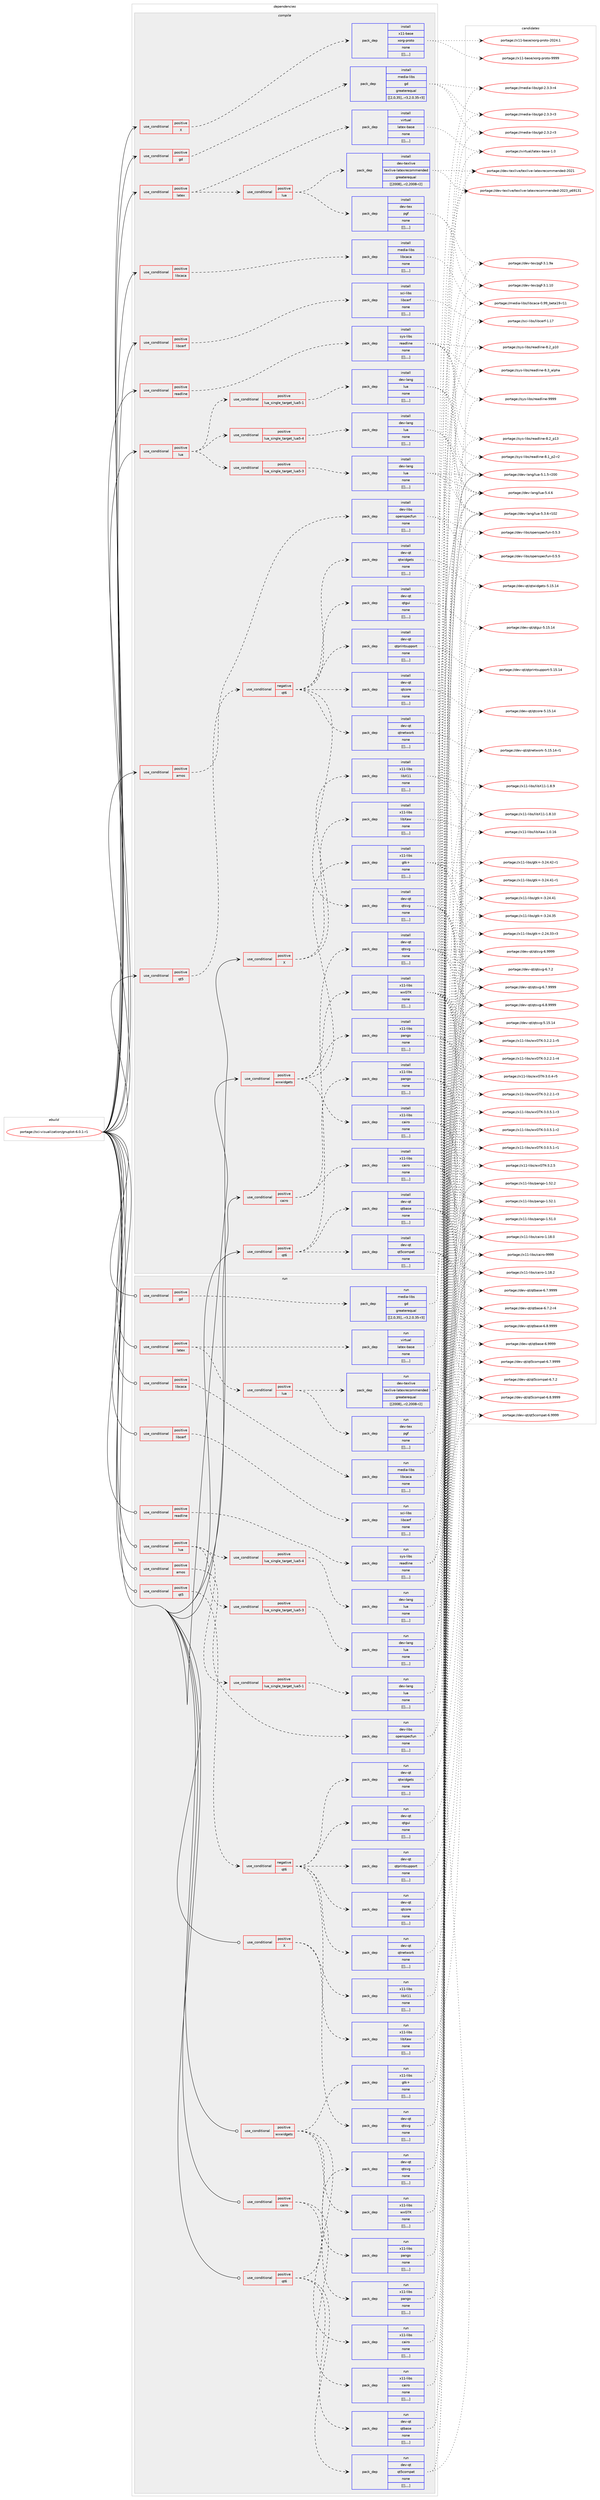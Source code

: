 digraph prolog {

# *************
# Graph options
# *************

newrank=true;
concentrate=true;
compound=true;
graph [rankdir=LR,fontname=Helvetica,fontsize=10,ranksep=1.5];#, ranksep=2.5, nodesep=0.2];
edge  [arrowhead=vee];
node  [fontname=Helvetica,fontsize=10];

# **********
# The ebuild
# **********

subgraph cluster_leftcol {
color=gray;
label=<<i>ebuild</i>>;
id [label="portage://sci-visualization/gnuplot-6.0.1-r1", color=red, width=4, href="../sci-visualization/gnuplot-6.0.1-r1.svg"];
}

# ****************
# The dependencies
# ****************

subgraph cluster_midcol {
color=gray;
label=<<i>dependencies</i>>;
subgraph cluster_compile {
fillcolor="#eeeeee";
style=filled;
label=<<i>compile</i>>;
subgraph cond113708 {
dependency428912 [label=<<TABLE BORDER="0" CELLBORDER="1" CELLSPACING="0" CELLPADDING="4"><TR><TD ROWSPAN="3" CELLPADDING="10">use_conditional</TD></TR><TR><TD>positive</TD></TR><TR><TD>X</TD></TR></TABLE>>, shape=none, color=red];
subgraph pack312157 {
dependency428913 [label=<<TABLE BORDER="0" CELLBORDER="1" CELLSPACING="0" CELLPADDING="4" WIDTH="220"><TR><TD ROWSPAN="6" CELLPADDING="30">pack_dep</TD></TR><TR><TD WIDTH="110">install</TD></TR><TR><TD>x11-base</TD></TR><TR><TD>xorg-proto</TD></TR><TR><TD>none</TD></TR><TR><TD>[[],,,,]</TD></TR></TABLE>>, shape=none, color=blue];
}
dependency428912:e -> dependency428913:w [weight=20,style="dashed",arrowhead="vee"];
}
id:e -> dependency428912:w [weight=20,style="solid",arrowhead="vee"];
subgraph cond113709 {
dependency428914 [label=<<TABLE BORDER="0" CELLBORDER="1" CELLSPACING="0" CELLPADDING="4"><TR><TD ROWSPAN="3" CELLPADDING="10">use_conditional</TD></TR><TR><TD>positive</TD></TR><TR><TD>X</TD></TR></TABLE>>, shape=none, color=red];
subgraph pack312158 {
dependency428915 [label=<<TABLE BORDER="0" CELLBORDER="1" CELLSPACING="0" CELLPADDING="4" WIDTH="220"><TR><TD ROWSPAN="6" CELLPADDING="30">pack_dep</TD></TR><TR><TD WIDTH="110">install</TD></TR><TR><TD>x11-libs</TD></TR><TR><TD>libX11</TD></TR><TR><TD>none</TD></TR><TR><TD>[[],,,,]</TD></TR></TABLE>>, shape=none, color=blue];
}
dependency428914:e -> dependency428915:w [weight=20,style="dashed",arrowhead="vee"];
subgraph pack312159 {
dependency428916 [label=<<TABLE BORDER="0" CELLBORDER="1" CELLSPACING="0" CELLPADDING="4" WIDTH="220"><TR><TD ROWSPAN="6" CELLPADDING="30">pack_dep</TD></TR><TR><TD WIDTH="110">install</TD></TR><TR><TD>x11-libs</TD></TR><TR><TD>libXaw</TD></TR><TR><TD>none</TD></TR><TR><TD>[[],,,,]</TD></TR></TABLE>>, shape=none, color=blue];
}
dependency428914:e -> dependency428916:w [weight=20,style="dashed",arrowhead="vee"];
}
id:e -> dependency428914:w [weight=20,style="solid",arrowhead="vee"];
subgraph cond113710 {
dependency428917 [label=<<TABLE BORDER="0" CELLBORDER="1" CELLSPACING="0" CELLPADDING="4"><TR><TD ROWSPAN="3" CELLPADDING="10">use_conditional</TD></TR><TR><TD>positive</TD></TR><TR><TD>amos</TD></TR></TABLE>>, shape=none, color=red];
subgraph pack312160 {
dependency428918 [label=<<TABLE BORDER="0" CELLBORDER="1" CELLSPACING="0" CELLPADDING="4" WIDTH="220"><TR><TD ROWSPAN="6" CELLPADDING="30">pack_dep</TD></TR><TR><TD WIDTH="110">install</TD></TR><TR><TD>dev-libs</TD></TR><TR><TD>openspecfun</TD></TR><TR><TD>none</TD></TR><TR><TD>[[],,,,]</TD></TR></TABLE>>, shape=none, color=blue];
}
dependency428917:e -> dependency428918:w [weight=20,style="dashed",arrowhead="vee"];
}
id:e -> dependency428917:w [weight=20,style="solid",arrowhead="vee"];
subgraph cond113711 {
dependency428919 [label=<<TABLE BORDER="0" CELLBORDER="1" CELLSPACING="0" CELLPADDING="4"><TR><TD ROWSPAN="3" CELLPADDING="10">use_conditional</TD></TR><TR><TD>positive</TD></TR><TR><TD>cairo</TD></TR></TABLE>>, shape=none, color=red];
subgraph pack312161 {
dependency428920 [label=<<TABLE BORDER="0" CELLBORDER="1" CELLSPACING="0" CELLPADDING="4" WIDTH="220"><TR><TD ROWSPAN="6" CELLPADDING="30">pack_dep</TD></TR><TR><TD WIDTH="110">install</TD></TR><TR><TD>x11-libs</TD></TR><TR><TD>cairo</TD></TR><TR><TD>none</TD></TR><TR><TD>[[],,,,]</TD></TR></TABLE>>, shape=none, color=blue];
}
dependency428919:e -> dependency428920:w [weight=20,style="dashed",arrowhead="vee"];
subgraph pack312162 {
dependency428921 [label=<<TABLE BORDER="0" CELLBORDER="1" CELLSPACING="0" CELLPADDING="4" WIDTH="220"><TR><TD ROWSPAN="6" CELLPADDING="30">pack_dep</TD></TR><TR><TD WIDTH="110">install</TD></TR><TR><TD>x11-libs</TD></TR><TR><TD>pango</TD></TR><TR><TD>none</TD></TR><TR><TD>[[],,,,]</TD></TR></TABLE>>, shape=none, color=blue];
}
dependency428919:e -> dependency428921:w [weight=20,style="dashed",arrowhead="vee"];
}
id:e -> dependency428919:w [weight=20,style="solid",arrowhead="vee"];
subgraph cond113712 {
dependency428922 [label=<<TABLE BORDER="0" CELLBORDER="1" CELLSPACING="0" CELLPADDING="4"><TR><TD ROWSPAN="3" CELLPADDING="10">use_conditional</TD></TR><TR><TD>positive</TD></TR><TR><TD>gd</TD></TR></TABLE>>, shape=none, color=red];
subgraph pack312163 {
dependency428923 [label=<<TABLE BORDER="0" CELLBORDER="1" CELLSPACING="0" CELLPADDING="4" WIDTH="220"><TR><TD ROWSPAN="6" CELLPADDING="30">pack_dep</TD></TR><TR><TD WIDTH="110">install</TD></TR><TR><TD>media-libs</TD></TR><TR><TD>gd</TD></TR><TR><TD>greaterequal</TD></TR><TR><TD>[[2,0,35],,-r3,2.0.35-r3]</TD></TR></TABLE>>, shape=none, color=blue];
}
dependency428922:e -> dependency428923:w [weight=20,style="dashed",arrowhead="vee"];
}
id:e -> dependency428922:w [weight=20,style="solid",arrowhead="vee"];
subgraph cond113713 {
dependency428924 [label=<<TABLE BORDER="0" CELLBORDER="1" CELLSPACING="0" CELLPADDING="4"><TR><TD ROWSPAN="3" CELLPADDING="10">use_conditional</TD></TR><TR><TD>positive</TD></TR><TR><TD>latex</TD></TR></TABLE>>, shape=none, color=red];
subgraph pack312164 {
dependency428925 [label=<<TABLE BORDER="0" CELLBORDER="1" CELLSPACING="0" CELLPADDING="4" WIDTH="220"><TR><TD ROWSPAN="6" CELLPADDING="30">pack_dep</TD></TR><TR><TD WIDTH="110">install</TD></TR><TR><TD>virtual</TD></TR><TR><TD>latex-base</TD></TR><TR><TD>none</TD></TR><TR><TD>[[],,,,]</TD></TR></TABLE>>, shape=none, color=blue];
}
dependency428924:e -> dependency428925:w [weight=20,style="dashed",arrowhead="vee"];
subgraph cond113714 {
dependency428926 [label=<<TABLE BORDER="0" CELLBORDER="1" CELLSPACING="0" CELLPADDING="4"><TR><TD ROWSPAN="3" CELLPADDING="10">use_conditional</TD></TR><TR><TD>positive</TD></TR><TR><TD>lua</TD></TR></TABLE>>, shape=none, color=red];
subgraph pack312165 {
dependency428927 [label=<<TABLE BORDER="0" CELLBORDER="1" CELLSPACING="0" CELLPADDING="4" WIDTH="220"><TR><TD ROWSPAN="6" CELLPADDING="30">pack_dep</TD></TR><TR><TD WIDTH="110">install</TD></TR><TR><TD>dev-tex</TD></TR><TR><TD>pgf</TD></TR><TR><TD>none</TD></TR><TR><TD>[[],,,,]</TD></TR></TABLE>>, shape=none, color=blue];
}
dependency428926:e -> dependency428927:w [weight=20,style="dashed",arrowhead="vee"];
subgraph pack312166 {
dependency428928 [label=<<TABLE BORDER="0" CELLBORDER="1" CELLSPACING="0" CELLPADDING="4" WIDTH="220"><TR><TD ROWSPAN="6" CELLPADDING="30">pack_dep</TD></TR><TR><TD WIDTH="110">install</TD></TR><TR><TD>dev-texlive</TD></TR><TR><TD>texlive-latexrecommended</TD></TR><TR><TD>greaterequal</TD></TR><TR><TD>[[2008],,-r2,2008-r2]</TD></TR></TABLE>>, shape=none, color=blue];
}
dependency428926:e -> dependency428928:w [weight=20,style="dashed",arrowhead="vee"];
}
dependency428924:e -> dependency428926:w [weight=20,style="dashed",arrowhead="vee"];
}
id:e -> dependency428924:w [weight=20,style="solid",arrowhead="vee"];
subgraph cond113715 {
dependency428929 [label=<<TABLE BORDER="0" CELLBORDER="1" CELLSPACING="0" CELLPADDING="4"><TR><TD ROWSPAN="3" CELLPADDING="10">use_conditional</TD></TR><TR><TD>positive</TD></TR><TR><TD>libcaca</TD></TR></TABLE>>, shape=none, color=red];
subgraph pack312167 {
dependency428930 [label=<<TABLE BORDER="0" CELLBORDER="1" CELLSPACING="0" CELLPADDING="4" WIDTH="220"><TR><TD ROWSPAN="6" CELLPADDING="30">pack_dep</TD></TR><TR><TD WIDTH="110">install</TD></TR><TR><TD>media-libs</TD></TR><TR><TD>libcaca</TD></TR><TR><TD>none</TD></TR><TR><TD>[[],,,,]</TD></TR></TABLE>>, shape=none, color=blue];
}
dependency428929:e -> dependency428930:w [weight=20,style="dashed",arrowhead="vee"];
}
id:e -> dependency428929:w [weight=20,style="solid",arrowhead="vee"];
subgraph cond113716 {
dependency428931 [label=<<TABLE BORDER="0" CELLBORDER="1" CELLSPACING="0" CELLPADDING="4"><TR><TD ROWSPAN="3" CELLPADDING="10">use_conditional</TD></TR><TR><TD>positive</TD></TR><TR><TD>libcerf</TD></TR></TABLE>>, shape=none, color=red];
subgraph pack312168 {
dependency428932 [label=<<TABLE BORDER="0" CELLBORDER="1" CELLSPACING="0" CELLPADDING="4" WIDTH="220"><TR><TD ROWSPAN="6" CELLPADDING="30">pack_dep</TD></TR><TR><TD WIDTH="110">install</TD></TR><TR><TD>sci-libs</TD></TR><TR><TD>libcerf</TD></TR><TR><TD>none</TD></TR><TR><TD>[[],,,,]</TD></TR></TABLE>>, shape=none, color=blue];
}
dependency428931:e -> dependency428932:w [weight=20,style="dashed",arrowhead="vee"];
}
id:e -> dependency428931:w [weight=20,style="solid",arrowhead="vee"];
subgraph cond113717 {
dependency428933 [label=<<TABLE BORDER="0" CELLBORDER="1" CELLSPACING="0" CELLPADDING="4"><TR><TD ROWSPAN="3" CELLPADDING="10">use_conditional</TD></TR><TR><TD>positive</TD></TR><TR><TD>lua</TD></TR></TABLE>>, shape=none, color=red];
subgraph cond113718 {
dependency428934 [label=<<TABLE BORDER="0" CELLBORDER="1" CELLSPACING="0" CELLPADDING="4"><TR><TD ROWSPAN="3" CELLPADDING="10">use_conditional</TD></TR><TR><TD>positive</TD></TR><TR><TD>lua_single_target_lua5-1</TD></TR></TABLE>>, shape=none, color=red];
subgraph pack312169 {
dependency428935 [label=<<TABLE BORDER="0" CELLBORDER="1" CELLSPACING="0" CELLPADDING="4" WIDTH="220"><TR><TD ROWSPAN="6" CELLPADDING="30">pack_dep</TD></TR><TR><TD WIDTH="110">install</TD></TR><TR><TD>dev-lang</TD></TR><TR><TD>lua</TD></TR><TR><TD>none</TD></TR><TR><TD>[[],,,,]</TD></TR></TABLE>>, shape=none, color=blue];
}
dependency428934:e -> dependency428935:w [weight=20,style="dashed",arrowhead="vee"];
}
dependency428933:e -> dependency428934:w [weight=20,style="dashed",arrowhead="vee"];
subgraph cond113719 {
dependency428936 [label=<<TABLE BORDER="0" CELLBORDER="1" CELLSPACING="0" CELLPADDING="4"><TR><TD ROWSPAN="3" CELLPADDING="10">use_conditional</TD></TR><TR><TD>positive</TD></TR><TR><TD>lua_single_target_lua5-3</TD></TR></TABLE>>, shape=none, color=red];
subgraph pack312170 {
dependency428937 [label=<<TABLE BORDER="0" CELLBORDER="1" CELLSPACING="0" CELLPADDING="4" WIDTH="220"><TR><TD ROWSPAN="6" CELLPADDING="30">pack_dep</TD></TR><TR><TD WIDTH="110">install</TD></TR><TR><TD>dev-lang</TD></TR><TR><TD>lua</TD></TR><TR><TD>none</TD></TR><TR><TD>[[],,,,]</TD></TR></TABLE>>, shape=none, color=blue];
}
dependency428936:e -> dependency428937:w [weight=20,style="dashed",arrowhead="vee"];
}
dependency428933:e -> dependency428936:w [weight=20,style="dashed",arrowhead="vee"];
subgraph cond113720 {
dependency428938 [label=<<TABLE BORDER="0" CELLBORDER="1" CELLSPACING="0" CELLPADDING="4"><TR><TD ROWSPAN="3" CELLPADDING="10">use_conditional</TD></TR><TR><TD>positive</TD></TR><TR><TD>lua_single_target_lua5-4</TD></TR></TABLE>>, shape=none, color=red];
subgraph pack312171 {
dependency428939 [label=<<TABLE BORDER="0" CELLBORDER="1" CELLSPACING="0" CELLPADDING="4" WIDTH="220"><TR><TD ROWSPAN="6" CELLPADDING="30">pack_dep</TD></TR><TR><TD WIDTH="110">install</TD></TR><TR><TD>dev-lang</TD></TR><TR><TD>lua</TD></TR><TR><TD>none</TD></TR><TR><TD>[[],,,,]</TD></TR></TABLE>>, shape=none, color=blue];
}
dependency428938:e -> dependency428939:w [weight=20,style="dashed",arrowhead="vee"];
}
dependency428933:e -> dependency428938:w [weight=20,style="dashed",arrowhead="vee"];
}
id:e -> dependency428933:w [weight=20,style="solid",arrowhead="vee"];
subgraph cond113721 {
dependency428940 [label=<<TABLE BORDER="0" CELLBORDER="1" CELLSPACING="0" CELLPADDING="4"><TR><TD ROWSPAN="3" CELLPADDING="10">use_conditional</TD></TR><TR><TD>positive</TD></TR><TR><TD>qt5</TD></TR></TABLE>>, shape=none, color=red];
subgraph cond113722 {
dependency428941 [label=<<TABLE BORDER="0" CELLBORDER="1" CELLSPACING="0" CELLPADDING="4"><TR><TD ROWSPAN="3" CELLPADDING="10">use_conditional</TD></TR><TR><TD>negative</TD></TR><TR><TD>qt6</TD></TR></TABLE>>, shape=none, color=red];
subgraph pack312172 {
dependency428942 [label=<<TABLE BORDER="0" CELLBORDER="1" CELLSPACING="0" CELLPADDING="4" WIDTH="220"><TR><TD ROWSPAN="6" CELLPADDING="30">pack_dep</TD></TR><TR><TD WIDTH="110">install</TD></TR><TR><TD>dev-qt</TD></TR><TR><TD>qtcore</TD></TR><TR><TD>none</TD></TR><TR><TD>[[],,,,]</TD></TR></TABLE>>, shape=none, color=blue];
}
dependency428941:e -> dependency428942:w [weight=20,style="dashed",arrowhead="vee"];
subgraph pack312173 {
dependency428943 [label=<<TABLE BORDER="0" CELLBORDER="1" CELLSPACING="0" CELLPADDING="4" WIDTH="220"><TR><TD ROWSPAN="6" CELLPADDING="30">pack_dep</TD></TR><TR><TD WIDTH="110">install</TD></TR><TR><TD>dev-qt</TD></TR><TR><TD>qtgui</TD></TR><TR><TD>none</TD></TR><TR><TD>[[],,,,]</TD></TR></TABLE>>, shape=none, color=blue];
}
dependency428941:e -> dependency428943:w [weight=20,style="dashed",arrowhead="vee"];
subgraph pack312174 {
dependency428944 [label=<<TABLE BORDER="0" CELLBORDER="1" CELLSPACING="0" CELLPADDING="4" WIDTH="220"><TR><TD ROWSPAN="6" CELLPADDING="30">pack_dep</TD></TR><TR><TD WIDTH="110">install</TD></TR><TR><TD>dev-qt</TD></TR><TR><TD>qtnetwork</TD></TR><TR><TD>none</TD></TR><TR><TD>[[],,,,]</TD></TR></TABLE>>, shape=none, color=blue];
}
dependency428941:e -> dependency428944:w [weight=20,style="dashed",arrowhead="vee"];
subgraph pack312175 {
dependency428945 [label=<<TABLE BORDER="0" CELLBORDER="1" CELLSPACING="0" CELLPADDING="4" WIDTH="220"><TR><TD ROWSPAN="6" CELLPADDING="30">pack_dep</TD></TR><TR><TD WIDTH="110">install</TD></TR><TR><TD>dev-qt</TD></TR><TR><TD>qtprintsupport</TD></TR><TR><TD>none</TD></TR><TR><TD>[[],,,,]</TD></TR></TABLE>>, shape=none, color=blue];
}
dependency428941:e -> dependency428945:w [weight=20,style="dashed",arrowhead="vee"];
subgraph pack312176 {
dependency428946 [label=<<TABLE BORDER="0" CELLBORDER="1" CELLSPACING="0" CELLPADDING="4" WIDTH="220"><TR><TD ROWSPAN="6" CELLPADDING="30">pack_dep</TD></TR><TR><TD WIDTH="110">install</TD></TR><TR><TD>dev-qt</TD></TR><TR><TD>qtsvg</TD></TR><TR><TD>none</TD></TR><TR><TD>[[],,,,]</TD></TR></TABLE>>, shape=none, color=blue];
}
dependency428941:e -> dependency428946:w [weight=20,style="dashed",arrowhead="vee"];
subgraph pack312177 {
dependency428947 [label=<<TABLE BORDER="0" CELLBORDER="1" CELLSPACING="0" CELLPADDING="4" WIDTH="220"><TR><TD ROWSPAN="6" CELLPADDING="30">pack_dep</TD></TR><TR><TD WIDTH="110">install</TD></TR><TR><TD>dev-qt</TD></TR><TR><TD>qtwidgets</TD></TR><TR><TD>none</TD></TR><TR><TD>[[],,,,]</TD></TR></TABLE>>, shape=none, color=blue];
}
dependency428941:e -> dependency428947:w [weight=20,style="dashed",arrowhead="vee"];
}
dependency428940:e -> dependency428941:w [weight=20,style="dashed",arrowhead="vee"];
}
id:e -> dependency428940:w [weight=20,style="solid",arrowhead="vee"];
subgraph cond113723 {
dependency428948 [label=<<TABLE BORDER="0" CELLBORDER="1" CELLSPACING="0" CELLPADDING="4"><TR><TD ROWSPAN="3" CELLPADDING="10">use_conditional</TD></TR><TR><TD>positive</TD></TR><TR><TD>qt6</TD></TR></TABLE>>, shape=none, color=red];
subgraph pack312178 {
dependency428949 [label=<<TABLE BORDER="0" CELLBORDER="1" CELLSPACING="0" CELLPADDING="4" WIDTH="220"><TR><TD ROWSPAN="6" CELLPADDING="30">pack_dep</TD></TR><TR><TD WIDTH="110">install</TD></TR><TR><TD>dev-qt</TD></TR><TR><TD>qtbase</TD></TR><TR><TD>none</TD></TR><TR><TD>[[],,,,]</TD></TR></TABLE>>, shape=none, color=blue];
}
dependency428948:e -> dependency428949:w [weight=20,style="dashed",arrowhead="vee"];
subgraph pack312179 {
dependency428950 [label=<<TABLE BORDER="0" CELLBORDER="1" CELLSPACING="0" CELLPADDING="4" WIDTH="220"><TR><TD ROWSPAN="6" CELLPADDING="30">pack_dep</TD></TR><TR><TD WIDTH="110">install</TD></TR><TR><TD>dev-qt</TD></TR><TR><TD>qtsvg</TD></TR><TR><TD>none</TD></TR><TR><TD>[[],,,,]</TD></TR></TABLE>>, shape=none, color=blue];
}
dependency428948:e -> dependency428950:w [weight=20,style="dashed",arrowhead="vee"];
subgraph pack312180 {
dependency428951 [label=<<TABLE BORDER="0" CELLBORDER="1" CELLSPACING="0" CELLPADDING="4" WIDTH="220"><TR><TD ROWSPAN="6" CELLPADDING="30">pack_dep</TD></TR><TR><TD WIDTH="110">install</TD></TR><TR><TD>dev-qt</TD></TR><TR><TD>qt5compat</TD></TR><TR><TD>none</TD></TR><TR><TD>[[],,,,]</TD></TR></TABLE>>, shape=none, color=blue];
}
dependency428948:e -> dependency428951:w [weight=20,style="dashed",arrowhead="vee"];
}
id:e -> dependency428948:w [weight=20,style="solid",arrowhead="vee"];
subgraph cond113724 {
dependency428952 [label=<<TABLE BORDER="0" CELLBORDER="1" CELLSPACING="0" CELLPADDING="4"><TR><TD ROWSPAN="3" CELLPADDING="10">use_conditional</TD></TR><TR><TD>positive</TD></TR><TR><TD>readline</TD></TR></TABLE>>, shape=none, color=red];
subgraph pack312181 {
dependency428953 [label=<<TABLE BORDER="0" CELLBORDER="1" CELLSPACING="0" CELLPADDING="4" WIDTH="220"><TR><TD ROWSPAN="6" CELLPADDING="30">pack_dep</TD></TR><TR><TD WIDTH="110">install</TD></TR><TR><TD>sys-libs</TD></TR><TR><TD>readline</TD></TR><TR><TD>none</TD></TR><TR><TD>[[],,,,]</TD></TR></TABLE>>, shape=none, color=blue];
}
dependency428952:e -> dependency428953:w [weight=20,style="dashed",arrowhead="vee"];
}
id:e -> dependency428952:w [weight=20,style="solid",arrowhead="vee"];
subgraph cond113725 {
dependency428954 [label=<<TABLE BORDER="0" CELLBORDER="1" CELLSPACING="0" CELLPADDING="4"><TR><TD ROWSPAN="3" CELLPADDING="10">use_conditional</TD></TR><TR><TD>positive</TD></TR><TR><TD>wxwidgets</TD></TR></TABLE>>, shape=none, color=red];
subgraph pack312182 {
dependency428955 [label=<<TABLE BORDER="0" CELLBORDER="1" CELLSPACING="0" CELLPADDING="4" WIDTH="220"><TR><TD ROWSPAN="6" CELLPADDING="30">pack_dep</TD></TR><TR><TD WIDTH="110">install</TD></TR><TR><TD>x11-libs</TD></TR><TR><TD>wxGTK</TD></TR><TR><TD>none</TD></TR><TR><TD>[[],,,,]</TD></TR></TABLE>>, shape=none, color=blue];
}
dependency428954:e -> dependency428955:w [weight=20,style="dashed",arrowhead="vee"];
subgraph pack312183 {
dependency428956 [label=<<TABLE BORDER="0" CELLBORDER="1" CELLSPACING="0" CELLPADDING="4" WIDTH="220"><TR><TD ROWSPAN="6" CELLPADDING="30">pack_dep</TD></TR><TR><TD WIDTH="110">install</TD></TR><TR><TD>x11-libs</TD></TR><TR><TD>cairo</TD></TR><TR><TD>none</TD></TR><TR><TD>[[],,,,]</TD></TR></TABLE>>, shape=none, color=blue];
}
dependency428954:e -> dependency428956:w [weight=20,style="dashed",arrowhead="vee"];
subgraph pack312184 {
dependency428957 [label=<<TABLE BORDER="0" CELLBORDER="1" CELLSPACING="0" CELLPADDING="4" WIDTH="220"><TR><TD ROWSPAN="6" CELLPADDING="30">pack_dep</TD></TR><TR><TD WIDTH="110">install</TD></TR><TR><TD>x11-libs</TD></TR><TR><TD>pango</TD></TR><TR><TD>none</TD></TR><TR><TD>[[],,,,]</TD></TR></TABLE>>, shape=none, color=blue];
}
dependency428954:e -> dependency428957:w [weight=20,style="dashed",arrowhead="vee"];
subgraph pack312185 {
dependency428958 [label=<<TABLE BORDER="0" CELLBORDER="1" CELLSPACING="0" CELLPADDING="4" WIDTH="220"><TR><TD ROWSPAN="6" CELLPADDING="30">pack_dep</TD></TR><TR><TD WIDTH="110">install</TD></TR><TR><TD>x11-libs</TD></TR><TR><TD>gtk+</TD></TR><TR><TD>none</TD></TR><TR><TD>[[],,,,]</TD></TR></TABLE>>, shape=none, color=blue];
}
dependency428954:e -> dependency428958:w [weight=20,style="dashed",arrowhead="vee"];
}
id:e -> dependency428954:w [weight=20,style="solid",arrowhead="vee"];
}
subgraph cluster_compileandrun {
fillcolor="#eeeeee";
style=filled;
label=<<i>compile and run</i>>;
}
subgraph cluster_run {
fillcolor="#eeeeee";
style=filled;
label=<<i>run</i>>;
subgraph cond113726 {
dependency428959 [label=<<TABLE BORDER="0" CELLBORDER="1" CELLSPACING="0" CELLPADDING="4"><TR><TD ROWSPAN="3" CELLPADDING="10">use_conditional</TD></TR><TR><TD>positive</TD></TR><TR><TD>X</TD></TR></TABLE>>, shape=none, color=red];
subgraph pack312186 {
dependency428960 [label=<<TABLE BORDER="0" CELLBORDER="1" CELLSPACING="0" CELLPADDING="4" WIDTH="220"><TR><TD ROWSPAN="6" CELLPADDING="30">pack_dep</TD></TR><TR><TD WIDTH="110">run</TD></TR><TR><TD>x11-libs</TD></TR><TR><TD>libX11</TD></TR><TR><TD>none</TD></TR><TR><TD>[[],,,,]</TD></TR></TABLE>>, shape=none, color=blue];
}
dependency428959:e -> dependency428960:w [weight=20,style="dashed",arrowhead="vee"];
subgraph pack312187 {
dependency428961 [label=<<TABLE BORDER="0" CELLBORDER="1" CELLSPACING="0" CELLPADDING="4" WIDTH="220"><TR><TD ROWSPAN="6" CELLPADDING="30">pack_dep</TD></TR><TR><TD WIDTH="110">run</TD></TR><TR><TD>x11-libs</TD></TR><TR><TD>libXaw</TD></TR><TR><TD>none</TD></TR><TR><TD>[[],,,,]</TD></TR></TABLE>>, shape=none, color=blue];
}
dependency428959:e -> dependency428961:w [weight=20,style="dashed",arrowhead="vee"];
}
id:e -> dependency428959:w [weight=20,style="solid",arrowhead="odot"];
subgraph cond113727 {
dependency428962 [label=<<TABLE BORDER="0" CELLBORDER="1" CELLSPACING="0" CELLPADDING="4"><TR><TD ROWSPAN="3" CELLPADDING="10">use_conditional</TD></TR><TR><TD>positive</TD></TR><TR><TD>amos</TD></TR></TABLE>>, shape=none, color=red];
subgraph pack312188 {
dependency428963 [label=<<TABLE BORDER="0" CELLBORDER="1" CELLSPACING="0" CELLPADDING="4" WIDTH="220"><TR><TD ROWSPAN="6" CELLPADDING="30">pack_dep</TD></TR><TR><TD WIDTH="110">run</TD></TR><TR><TD>dev-libs</TD></TR><TR><TD>openspecfun</TD></TR><TR><TD>none</TD></TR><TR><TD>[[],,,,]</TD></TR></TABLE>>, shape=none, color=blue];
}
dependency428962:e -> dependency428963:w [weight=20,style="dashed",arrowhead="vee"];
}
id:e -> dependency428962:w [weight=20,style="solid",arrowhead="odot"];
subgraph cond113728 {
dependency428964 [label=<<TABLE BORDER="0" CELLBORDER="1" CELLSPACING="0" CELLPADDING="4"><TR><TD ROWSPAN="3" CELLPADDING="10">use_conditional</TD></TR><TR><TD>positive</TD></TR><TR><TD>cairo</TD></TR></TABLE>>, shape=none, color=red];
subgraph pack312189 {
dependency428965 [label=<<TABLE BORDER="0" CELLBORDER="1" CELLSPACING="0" CELLPADDING="4" WIDTH="220"><TR><TD ROWSPAN="6" CELLPADDING="30">pack_dep</TD></TR><TR><TD WIDTH="110">run</TD></TR><TR><TD>x11-libs</TD></TR><TR><TD>cairo</TD></TR><TR><TD>none</TD></TR><TR><TD>[[],,,,]</TD></TR></TABLE>>, shape=none, color=blue];
}
dependency428964:e -> dependency428965:w [weight=20,style="dashed",arrowhead="vee"];
subgraph pack312190 {
dependency428966 [label=<<TABLE BORDER="0" CELLBORDER="1" CELLSPACING="0" CELLPADDING="4" WIDTH="220"><TR><TD ROWSPAN="6" CELLPADDING="30">pack_dep</TD></TR><TR><TD WIDTH="110">run</TD></TR><TR><TD>x11-libs</TD></TR><TR><TD>pango</TD></TR><TR><TD>none</TD></TR><TR><TD>[[],,,,]</TD></TR></TABLE>>, shape=none, color=blue];
}
dependency428964:e -> dependency428966:w [weight=20,style="dashed",arrowhead="vee"];
}
id:e -> dependency428964:w [weight=20,style="solid",arrowhead="odot"];
subgraph cond113729 {
dependency428967 [label=<<TABLE BORDER="0" CELLBORDER="1" CELLSPACING="0" CELLPADDING="4"><TR><TD ROWSPAN="3" CELLPADDING="10">use_conditional</TD></TR><TR><TD>positive</TD></TR><TR><TD>gd</TD></TR></TABLE>>, shape=none, color=red];
subgraph pack312191 {
dependency428968 [label=<<TABLE BORDER="0" CELLBORDER="1" CELLSPACING="0" CELLPADDING="4" WIDTH="220"><TR><TD ROWSPAN="6" CELLPADDING="30">pack_dep</TD></TR><TR><TD WIDTH="110">run</TD></TR><TR><TD>media-libs</TD></TR><TR><TD>gd</TD></TR><TR><TD>greaterequal</TD></TR><TR><TD>[[2,0,35],,-r3,2.0.35-r3]</TD></TR></TABLE>>, shape=none, color=blue];
}
dependency428967:e -> dependency428968:w [weight=20,style="dashed",arrowhead="vee"];
}
id:e -> dependency428967:w [weight=20,style="solid",arrowhead="odot"];
subgraph cond113730 {
dependency428969 [label=<<TABLE BORDER="0" CELLBORDER="1" CELLSPACING="0" CELLPADDING="4"><TR><TD ROWSPAN="3" CELLPADDING="10">use_conditional</TD></TR><TR><TD>positive</TD></TR><TR><TD>latex</TD></TR></TABLE>>, shape=none, color=red];
subgraph pack312192 {
dependency428970 [label=<<TABLE BORDER="0" CELLBORDER="1" CELLSPACING="0" CELLPADDING="4" WIDTH="220"><TR><TD ROWSPAN="6" CELLPADDING="30">pack_dep</TD></TR><TR><TD WIDTH="110">run</TD></TR><TR><TD>virtual</TD></TR><TR><TD>latex-base</TD></TR><TR><TD>none</TD></TR><TR><TD>[[],,,,]</TD></TR></TABLE>>, shape=none, color=blue];
}
dependency428969:e -> dependency428970:w [weight=20,style="dashed",arrowhead="vee"];
subgraph cond113731 {
dependency428971 [label=<<TABLE BORDER="0" CELLBORDER="1" CELLSPACING="0" CELLPADDING="4"><TR><TD ROWSPAN="3" CELLPADDING="10">use_conditional</TD></TR><TR><TD>positive</TD></TR><TR><TD>lua</TD></TR></TABLE>>, shape=none, color=red];
subgraph pack312193 {
dependency428972 [label=<<TABLE BORDER="0" CELLBORDER="1" CELLSPACING="0" CELLPADDING="4" WIDTH="220"><TR><TD ROWSPAN="6" CELLPADDING="30">pack_dep</TD></TR><TR><TD WIDTH="110">run</TD></TR><TR><TD>dev-tex</TD></TR><TR><TD>pgf</TD></TR><TR><TD>none</TD></TR><TR><TD>[[],,,,]</TD></TR></TABLE>>, shape=none, color=blue];
}
dependency428971:e -> dependency428972:w [weight=20,style="dashed",arrowhead="vee"];
subgraph pack312194 {
dependency428973 [label=<<TABLE BORDER="0" CELLBORDER="1" CELLSPACING="0" CELLPADDING="4" WIDTH="220"><TR><TD ROWSPAN="6" CELLPADDING="30">pack_dep</TD></TR><TR><TD WIDTH="110">run</TD></TR><TR><TD>dev-texlive</TD></TR><TR><TD>texlive-latexrecommended</TD></TR><TR><TD>greaterequal</TD></TR><TR><TD>[[2008],,-r2,2008-r2]</TD></TR></TABLE>>, shape=none, color=blue];
}
dependency428971:e -> dependency428973:w [weight=20,style="dashed",arrowhead="vee"];
}
dependency428969:e -> dependency428971:w [weight=20,style="dashed",arrowhead="vee"];
}
id:e -> dependency428969:w [weight=20,style="solid",arrowhead="odot"];
subgraph cond113732 {
dependency428974 [label=<<TABLE BORDER="0" CELLBORDER="1" CELLSPACING="0" CELLPADDING="4"><TR><TD ROWSPAN="3" CELLPADDING="10">use_conditional</TD></TR><TR><TD>positive</TD></TR><TR><TD>libcaca</TD></TR></TABLE>>, shape=none, color=red];
subgraph pack312195 {
dependency428975 [label=<<TABLE BORDER="0" CELLBORDER="1" CELLSPACING="0" CELLPADDING="4" WIDTH="220"><TR><TD ROWSPAN="6" CELLPADDING="30">pack_dep</TD></TR><TR><TD WIDTH="110">run</TD></TR><TR><TD>media-libs</TD></TR><TR><TD>libcaca</TD></TR><TR><TD>none</TD></TR><TR><TD>[[],,,,]</TD></TR></TABLE>>, shape=none, color=blue];
}
dependency428974:e -> dependency428975:w [weight=20,style="dashed",arrowhead="vee"];
}
id:e -> dependency428974:w [weight=20,style="solid",arrowhead="odot"];
subgraph cond113733 {
dependency428976 [label=<<TABLE BORDER="0" CELLBORDER="1" CELLSPACING="0" CELLPADDING="4"><TR><TD ROWSPAN="3" CELLPADDING="10">use_conditional</TD></TR><TR><TD>positive</TD></TR><TR><TD>libcerf</TD></TR></TABLE>>, shape=none, color=red];
subgraph pack312196 {
dependency428977 [label=<<TABLE BORDER="0" CELLBORDER="1" CELLSPACING="0" CELLPADDING="4" WIDTH="220"><TR><TD ROWSPAN="6" CELLPADDING="30">pack_dep</TD></TR><TR><TD WIDTH="110">run</TD></TR><TR><TD>sci-libs</TD></TR><TR><TD>libcerf</TD></TR><TR><TD>none</TD></TR><TR><TD>[[],,,,]</TD></TR></TABLE>>, shape=none, color=blue];
}
dependency428976:e -> dependency428977:w [weight=20,style="dashed",arrowhead="vee"];
}
id:e -> dependency428976:w [weight=20,style="solid",arrowhead="odot"];
subgraph cond113734 {
dependency428978 [label=<<TABLE BORDER="0" CELLBORDER="1" CELLSPACING="0" CELLPADDING="4"><TR><TD ROWSPAN="3" CELLPADDING="10">use_conditional</TD></TR><TR><TD>positive</TD></TR><TR><TD>lua</TD></TR></TABLE>>, shape=none, color=red];
subgraph cond113735 {
dependency428979 [label=<<TABLE BORDER="0" CELLBORDER="1" CELLSPACING="0" CELLPADDING="4"><TR><TD ROWSPAN="3" CELLPADDING="10">use_conditional</TD></TR><TR><TD>positive</TD></TR><TR><TD>lua_single_target_lua5-1</TD></TR></TABLE>>, shape=none, color=red];
subgraph pack312197 {
dependency428980 [label=<<TABLE BORDER="0" CELLBORDER="1" CELLSPACING="0" CELLPADDING="4" WIDTH="220"><TR><TD ROWSPAN="6" CELLPADDING="30">pack_dep</TD></TR><TR><TD WIDTH="110">run</TD></TR><TR><TD>dev-lang</TD></TR><TR><TD>lua</TD></TR><TR><TD>none</TD></TR><TR><TD>[[],,,,]</TD></TR></TABLE>>, shape=none, color=blue];
}
dependency428979:e -> dependency428980:w [weight=20,style="dashed",arrowhead="vee"];
}
dependency428978:e -> dependency428979:w [weight=20,style="dashed",arrowhead="vee"];
subgraph cond113736 {
dependency428981 [label=<<TABLE BORDER="0" CELLBORDER="1" CELLSPACING="0" CELLPADDING="4"><TR><TD ROWSPAN="3" CELLPADDING="10">use_conditional</TD></TR><TR><TD>positive</TD></TR><TR><TD>lua_single_target_lua5-3</TD></TR></TABLE>>, shape=none, color=red];
subgraph pack312198 {
dependency428982 [label=<<TABLE BORDER="0" CELLBORDER="1" CELLSPACING="0" CELLPADDING="4" WIDTH="220"><TR><TD ROWSPAN="6" CELLPADDING="30">pack_dep</TD></TR><TR><TD WIDTH="110">run</TD></TR><TR><TD>dev-lang</TD></TR><TR><TD>lua</TD></TR><TR><TD>none</TD></TR><TR><TD>[[],,,,]</TD></TR></TABLE>>, shape=none, color=blue];
}
dependency428981:e -> dependency428982:w [weight=20,style="dashed",arrowhead="vee"];
}
dependency428978:e -> dependency428981:w [weight=20,style="dashed",arrowhead="vee"];
subgraph cond113737 {
dependency428983 [label=<<TABLE BORDER="0" CELLBORDER="1" CELLSPACING="0" CELLPADDING="4"><TR><TD ROWSPAN="3" CELLPADDING="10">use_conditional</TD></TR><TR><TD>positive</TD></TR><TR><TD>lua_single_target_lua5-4</TD></TR></TABLE>>, shape=none, color=red];
subgraph pack312199 {
dependency428984 [label=<<TABLE BORDER="0" CELLBORDER="1" CELLSPACING="0" CELLPADDING="4" WIDTH="220"><TR><TD ROWSPAN="6" CELLPADDING="30">pack_dep</TD></TR><TR><TD WIDTH="110">run</TD></TR><TR><TD>dev-lang</TD></TR><TR><TD>lua</TD></TR><TR><TD>none</TD></TR><TR><TD>[[],,,,]</TD></TR></TABLE>>, shape=none, color=blue];
}
dependency428983:e -> dependency428984:w [weight=20,style="dashed",arrowhead="vee"];
}
dependency428978:e -> dependency428983:w [weight=20,style="dashed",arrowhead="vee"];
}
id:e -> dependency428978:w [weight=20,style="solid",arrowhead="odot"];
subgraph cond113738 {
dependency428985 [label=<<TABLE BORDER="0" CELLBORDER="1" CELLSPACING="0" CELLPADDING="4"><TR><TD ROWSPAN="3" CELLPADDING="10">use_conditional</TD></TR><TR><TD>positive</TD></TR><TR><TD>qt5</TD></TR></TABLE>>, shape=none, color=red];
subgraph cond113739 {
dependency428986 [label=<<TABLE BORDER="0" CELLBORDER="1" CELLSPACING="0" CELLPADDING="4"><TR><TD ROWSPAN="3" CELLPADDING="10">use_conditional</TD></TR><TR><TD>negative</TD></TR><TR><TD>qt6</TD></TR></TABLE>>, shape=none, color=red];
subgraph pack312200 {
dependency428987 [label=<<TABLE BORDER="0" CELLBORDER="1" CELLSPACING="0" CELLPADDING="4" WIDTH="220"><TR><TD ROWSPAN="6" CELLPADDING="30">pack_dep</TD></TR><TR><TD WIDTH="110">run</TD></TR><TR><TD>dev-qt</TD></TR><TR><TD>qtcore</TD></TR><TR><TD>none</TD></TR><TR><TD>[[],,,,]</TD></TR></TABLE>>, shape=none, color=blue];
}
dependency428986:e -> dependency428987:w [weight=20,style="dashed",arrowhead="vee"];
subgraph pack312201 {
dependency428988 [label=<<TABLE BORDER="0" CELLBORDER="1" CELLSPACING="0" CELLPADDING="4" WIDTH="220"><TR><TD ROWSPAN="6" CELLPADDING="30">pack_dep</TD></TR><TR><TD WIDTH="110">run</TD></TR><TR><TD>dev-qt</TD></TR><TR><TD>qtgui</TD></TR><TR><TD>none</TD></TR><TR><TD>[[],,,,]</TD></TR></TABLE>>, shape=none, color=blue];
}
dependency428986:e -> dependency428988:w [weight=20,style="dashed",arrowhead="vee"];
subgraph pack312202 {
dependency428989 [label=<<TABLE BORDER="0" CELLBORDER="1" CELLSPACING="0" CELLPADDING="4" WIDTH="220"><TR><TD ROWSPAN="6" CELLPADDING="30">pack_dep</TD></TR><TR><TD WIDTH="110">run</TD></TR><TR><TD>dev-qt</TD></TR><TR><TD>qtnetwork</TD></TR><TR><TD>none</TD></TR><TR><TD>[[],,,,]</TD></TR></TABLE>>, shape=none, color=blue];
}
dependency428986:e -> dependency428989:w [weight=20,style="dashed",arrowhead="vee"];
subgraph pack312203 {
dependency428990 [label=<<TABLE BORDER="0" CELLBORDER="1" CELLSPACING="0" CELLPADDING="4" WIDTH="220"><TR><TD ROWSPAN="6" CELLPADDING="30">pack_dep</TD></TR><TR><TD WIDTH="110">run</TD></TR><TR><TD>dev-qt</TD></TR><TR><TD>qtprintsupport</TD></TR><TR><TD>none</TD></TR><TR><TD>[[],,,,]</TD></TR></TABLE>>, shape=none, color=blue];
}
dependency428986:e -> dependency428990:w [weight=20,style="dashed",arrowhead="vee"];
subgraph pack312204 {
dependency428991 [label=<<TABLE BORDER="0" CELLBORDER="1" CELLSPACING="0" CELLPADDING="4" WIDTH="220"><TR><TD ROWSPAN="6" CELLPADDING="30">pack_dep</TD></TR><TR><TD WIDTH="110">run</TD></TR><TR><TD>dev-qt</TD></TR><TR><TD>qtsvg</TD></TR><TR><TD>none</TD></TR><TR><TD>[[],,,,]</TD></TR></TABLE>>, shape=none, color=blue];
}
dependency428986:e -> dependency428991:w [weight=20,style="dashed",arrowhead="vee"];
subgraph pack312205 {
dependency428992 [label=<<TABLE BORDER="0" CELLBORDER="1" CELLSPACING="0" CELLPADDING="4" WIDTH="220"><TR><TD ROWSPAN="6" CELLPADDING="30">pack_dep</TD></TR><TR><TD WIDTH="110">run</TD></TR><TR><TD>dev-qt</TD></TR><TR><TD>qtwidgets</TD></TR><TR><TD>none</TD></TR><TR><TD>[[],,,,]</TD></TR></TABLE>>, shape=none, color=blue];
}
dependency428986:e -> dependency428992:w [weight=20,style="dashed",arrowhead="vee"];
}
dependency428985:e -> dependency428986:w [weight=20,style="dashed",arrowhead="vee"];
}
id:e -> dependency428985:w [weight=20,style="solid",arrowhead="odot"];
subgraph cond113740 {
dependency428993 [label=<<TABLE BORDER="0" CELLBORDER="1" CELLSPACING="0" CELLPADDING="4"><TR><TD ROWSPAN="3" CELLPADDING="10">use_conditional</TD></TR><TR><TD>positive</TD></TR><TR><TD>qt6</TD></TR></TABLE>>, shape=none, color=red];
subgraph pack312206 {
dependency428994 [label=<<TABLE BORDER="0" CELLBORDER="1" CELLSPACING="0" CELLPADDING="4" WIDTH="220"><TR><TD ROWSPAN="6" CELLPADDING="30">pack_dep</TD></TR><TR><TD WIDTH="110">run</TD></TR><TR><TD>dev-qt</TD></TR><TR><TD>qtbase</TD></TR><TR><TD>none</TD></TR><TR><TD>[[],,,,]</TD></TR></TABLE>>, shape=none, color=blue];
}
dependency428993:e -> dependency428994:w [weight=20,style="dashed",arrowhead="vee"];
subgraph pack312207 {
dependency428995 [label=<<TABLE BORDER="0" CELLBORDER="1" CELLSPACING="0" CELLPADDING="4" WIDTH="220"><TR><TD ROWSPAN="6" CELLPADDING="30">pack_dep</TD></TR><TR><TD WIDTH="110">run</TD></TR><TR><TD>dev-qt</TD></TR><TR><TD>qtsvg</TD></TR><TR><TD>none</TD></TR><TR><TD>[[],,,,]</TD></TR></TABLE>>, shape=none, color=blue];
}
dependency428993:e -> dependency428995:w [weight=20,style="dashed",arrowhead="vee"];
subgraph pack312208 {
dependency428996 [label=<<TABLE BORDER="0" CELLBORDER="1" CELLSPACING="0" CELLPADDING="4" WIDTH="220"><TR><TD ROWSPAN="6" CELLPADDING="30">pack_dep</TD></TR><TR><TD WIDTH="110">run</TD></TR><TR><TD>dev-qt</TD></TR><TR><TD>qt5compat</TD></TR><TR><TD>none</TD></TR><TR><TD>[[],,,,]</TD></TR></TABLE>>, shape=none, color=blue];
}
dependency428993:e -> dependency428996:w [weight=20,style="dashed",arrowhead="vee"];
}
id:e -> dependency428993:w [weight=20,style="solid",arrowhead="odot"];
subgraph cond113741 {
dependency428997 [label=<<TABLE BORDER="0" CELLBORDER="1" CELLSPACING="0" CELLPADDING="4"><TR><TD ROWSPAN="3" CELLPADDING="10">use_conditional</TD></TR><TR><TD>positive</TD></TR><TR><TD>readline</TD></TR></TABLE>>, shape=none, color=red];
subgraph pack312209 {
dependency428998 [label=<<TABLE BORDER="0" CELLBORDER="1" CELLSPACING="0" CELLPADDING="4" WIDTH="220"><TR><TD ROWSPAN="6" CELLPADDING="30">pack_dep</TD></TR><TR><TD WIDTH="110">run</TD></TR><TR><TD>sys-libs</TD></TR><TR><TD>readline</TD></TR><TR><TD>none</TD></TR><TR><TD>[[],,,,]</TD></TR></TABLE>>, shape=none, color=blue];
}
dependency428997:e -> dependency428998:w [weight=20,style="dashed",arrowhead="vee"];
}
id:e -> dependency428997:w [weight=20,style="solid",arrowhead="odot"];
subgraph cond113742 {
dependency428999 [label=<<TABLE BORDER="0" CELLBORDER="1" CELLSPACING="0" CELLPADDING="4"><TR><TD ROWSPAN="3" CELLPADDING="10">use_conditional</TD></TR><TR><TD>positive</TD></TR><TR><TD>wxwidgets</TD></TR></TABLE>>, shape=none, color=red];
subgraph pack312210 {
dependency429000 [label=<<TABLE BORDER="0" CELLBORDER="1" CELLSPACING="0" CELLPADDING="4" WIDTH="220"><TR><TD ROWSPAN="6" CELLPADDING="30">pack_dep</TD></TR><TR><TD WIDTH="110">run</TD></TR><TR><TD>x11-libs</TD></TR><TR><TD>wxGTK</TD></TR><TR><TD>none</TD></TR><TR><TD>[[],,,,]</TD></TR></TABLE>>, shape=none, color=blue];
}
dependency428999:e -> dependency429000:w [weight=20,style="dashed",arrowhead="vee"];
subgraph pack312211 {
dependency429001 [label=<<TABLE BORDER="0" CELLBORDER="1" CELLSPACING="0" CELLPADDING="4" WIDTH="220"><TR><TD ROWSPAN="6" CELLPADDING="30">pack_dep</TD></TR><TR><TD WIDTH="110">run</TD></TR><TR><TD>x11-libs</TD></TR><TR><TD>cairo</TD></TR><TR><TD>none</TD></TR><TR><TD>[[],,,,]</TD></TR></TABLE>>, shape=none, color=blue];
}
dependency428999:e -> dependency429001:w [weight=20,style="dashed",arrowhead="vee"];
subgraph pack312212 {
dependency429002 [label=<<TABLE BORDER="0" CELLBORDER="1" CELLSPACING="0" CELLPADDING="4" WIDTH="220"><TR><TD ROWSPAN="6" CELLPADDING="30">pack_dep</TD></TR><TR><TD WIDTH="110">run</TD></TR><TR><TD>x11-libs</TD></TR><TR><TD>pango</TD></TR><TR><TD>none</TD></TR><TR><TD>[[],,,,]</TD></TR></TABLE>>, shape=none, color=blue];
}
dependency428999:e -> dependency429002:w [weight=20,style="dashed",arrowhead="vee"];
subgraph pack312213 {
dependency429003 [label=<<TABLE BORDER="0" CELLBORDER="1" CELLSPACING="0" CELLPADDING="4" WIDTH="220"><TR><TD ROWSPAN="6" CELLPADDING="30">pack_dep</TD></TR><TR><TD WIDTH="110">run</TD></TR><TR><TD>x11-libs</TD></TR><TR><TD>gtk+</TD></TR><TR><TD>none</TD></TR><TR><TD>[[],,,,]</TD></TR></TABLE>>, shape=none, color=blue];
}
dependency428999:e -> dependency429003:w [weight=20,style="dashed",arrowhead="vee"];
}
id:e -> dependency428999:w [weight=20,style="solid",arrowhead="odot"];
}
}

# **************
# The candidates
# **************

subgraph cluster_choices {
rank=same;
color=gray;
label=<<i>candidates</i>>;

subgraph choice312157 {
color=black;
nodesep=1;
choice120494945989711510147120111114103451121141111161114557575757 [label="portage://x11-base/xorg-proto-9999", color=red, width=4,href="../x11-base/xorg-proto-9999.svg"];
choice1204949459897115101471201111141034511211411111611145504850524649 [label="portage://x11-base/xorg-proto-2024.1", color=red, width=4,href="../x11-base/xorg-proto-2024.1.svg"];
dependency428913:e -> choice120494945989711510147120111114103451121141111161114557575757:w [style=dotted,weight="100"];
dependency428913:e -> choice1204949459897115101471201111141034511211411111611145504850524649:w [style=dotted,weight="100"];
}
subgraph choice312158 {
color=black;
nodesep=1;
choice12049494510810598115471081059888494945494656464948 [label="portage://x11-libs/libX11-1.8.10", color=red, width=4,href="../x11-libs/libX11-1.8.10.svg"];
choice120494945108105981154710810598884949454946564657 [label="portage://x11-libs/libX11-1.8.9", color=red, width=4,href="../x11-libs/libX11-1.8.9.svg"];
dependency428915:e -> choice12049494510810598115471081059888494945494656464948:w [style=dotted,weight="100"];
dependency428915:e -> choice120494945108105981154710810598884949454946564657:w [style=dotted,weight="100"];
}
subgraph choice312159 {
color=black;
nodesep=1;
choice120494945108105981154710810598889711945494648464954 [label="portage://x11-libs/libXaw-1.0.16", color=red, width=4,href="../x11-libs/libXaw-1.0.16.svg"];
dependency428916:e -> choice120494945108105981154710810598889711945494648464954:w [style=dotted,weight="100"];
}
subgraph choice312160 {
color=black;
nodesep=1;
choice10010111845108105981154711111210111011511210199102117110454846534653 [label="portage://dev-libs/openspecfun-0.5.5", color=red, width=4,href="../dev-libs/openspecfun-0.5.5.svg"];
choice10010111845108105981154711111210111011511210199102117110454846534651 [label="portage://dev-libs/openspecfun-0.5.3", color=red, width=4,href="../dev-libs/openspecfun-0.5.3.svg"];
dependency428918:e -> choice10010111845108105981154711111210111011511210199102117110454846534653:w [style=dotted,weight="100"];
dependency428918:e -> choice10010111845108105981154711111210111011511210199102117110454846534651:w [style=dotted,weight="100"];
}
subgraph choice312161 {
color=black;
nodesep=1;
choice120494945108105981154799971051141114557575757 [label="portage://x11-libs/cairo-9999", color=red, width=4,href="../x11-libs/cairo-9999.svg"];
choice1204949451081059811547999710511411145494649564650 [label="portage://x11-libs/cairo-1.18.2", color=red, width=4,href="../x11-libs/cairo-1.18.2.svg"];
choice1204949451081059811547999710511411145494649564648 [label="portage://x11-libs/cairo-1.18.0", color=red, width=4,href="../x11-libs/cairo-1.18.0.svg"];
dependency428920:e -> choice120494945108105981154799971051141114557575757:w [style=dotted,weight="100"];
dependency428920:e -> choice1204949451081059811547999710511411145494649564650:w [style=dotted,weight="100"];
dependency428920:e -> choice1204949451081059811547999710511411145494649564648:w [style=dotted,weight="100"];
}
subgraph choice312162 {
color=black;
nodesep=1;
choice12049494510810598115471129711010311145494653504650 [label="portage://x11-libs/pango-1.52.2", color=red, width=4,href="../x11-libs/pango-1.52.2.svg"];
choice12049494510810598115471129711010311145494653504649 [label="portage://x11-libs/pango-1.52.1", color=red, width=4,href="../x11-libs/pango-1.52.1.svg"];
choice12049494510810598115471129711010311145494653494648 [label="portage://x11-libs/pango-1.51.0", color=red, width=4,href="../x11-libs/pango-1.51.0.svg"];
dependency428921:e -> choice12049494510810598115471129711010311145494653504650:w [style=dotted,weight="100"];
dependency428921:e -> choice12049494510810598115471129711010311145494653504649:w [style=dotted,weight="100"];
dependency428921:e -> choice12049494510810598115471129711010311145494653494648:w [style=dotted,weight="100"];
}
subgraph choice312163 {
color=black;
nodesep=1;
choice109101100105974510810598115471031004550465146514511452 [label="portage://media-libs/gd-2.3.3-r4", color=red, width=4,href="../media-libs/gd-2.3.3-r4.svg"];
choice109101100105974510810598115471031004550465146514511451 [label="portage://media-libs/gd-2.3.3-r3", color=red, width=4,href="../media-libs/gd-2.3.3-r3.svg"];
choice109101100105974510810598115471031004550465146504511451 [label="portage://media-libs/gd-2.3.2-r3", color=red, width=4,href="../media-libs/gd-2.3.2-r3.svg"];
dependency428923:e -> choice109101100105974510810598115471031004550465146514511452:w [style=dotted,weight="100"];
dependency428923:e -> choice109101100105974510810598115471031004550465146514511451:w [style=dotted,weight="100"];
dependency428923:e -> choice109101100105974510810598115471031004550465146504511451:w [style=dotted,weight="100"];
}
subgraph choice312164 {
color=black;
nodesep=1;
choice11810511411611797108471089711610112045989711510145494648 [label="portage://virtual/latex-base-1.0", color=red, width=4,href="../virtual/latex-base-1.0.svg"];
dependency428925:e -> choice11810511411611797108471089711610112045989711510145494648:w [style=dotted,weight="100"];
}
subgraph choice312165 {
color=black;
nodesep=1;
choice100101118451161011204711210310245514649464948 [label="portage://dev-tex/pgf-3.1.10", color=red, width=4,href="../dev-tex/pgf-3.1.10.svg"];
choice100101118451161011204711210310245514649465797 [label="portage://dev-tex/pgf-3.1.9a", color=red, width=4,href="../dev-tex/pgf-3.1.9a.svg"];
dependency428927:e -> choice100101118451161011204711210310245514649464948:w [style=dotted,weight="100"];
dependency428927:e -> choice100101118451161011204711210310245514649465797:w [style=dotted,weight="100"];
}
subgraph choice312166 {
color=black;
nodesep=1;
choice10010111845116101120108105118101471161011201081051181014510897116101120114101991111091091011101001011004550485051951125457495149 [label="portage://dev-texlive/texlive-latexrecommended-2023_p69131", color=red, width=4,href="../dev-texlive/texlive-latexrecommended-2023_p69131.svg"];
choice10010111845116101120108105118101471161011201081051181014510897116101120114101991111091091011101001011004550485049 [label="portage://dev-texlive/texlive-latexrecommended-2021", color=red, width=4,href="../dev-texlive/texlive-latexrecommended-2021.svg"];
dependency428928:e -> choice10010111845116101120108105118101471161011201081051181014510897116101120114101991111091091011101001011004550485051951125457495149:w [style=dotted,weight="100"];
dependency428928:e -> choice10010111845116101120108105118101471161011201081051181014510897116101120114101991111091091011101001011004550485049:w [style=dotted,weight="100"];
}
subgraph choice312167 {
color=black;
nodesep=1;
choice10910110010597451081059811547108105989997999745484657579598101116974957451144949 [label="portage://media-libs/libcaca-0.99_beta19-r11", color=red, width=4,href="../media-libs/libcaca-0.99_beta19-r11.svg"];
dependency428930:e -> choice10910110010597451081059811547108105989997999745484657579598101116974957451144949:w [style=dotted,weight="100"];
}
subgraph choice312168 {
color=black;
nodesep=1;
choice1159910545108105981154710810598991011141024549464955 [label="portage://sci-libs/libcerf-1.17", color=red, width=4,href="../sci-libs/libcerf-1.17.svg"];
dependency428932:e -> choice1159910545108105981154710810598991011141024549464955:w [style=dotted,weight="100"];
}
subgraph choice312169 {
color=black;
nodesep=1;
choice10010111845108971101034710811797455346524654 [label="portage://dev-lang/lua-5.4.6", color=red, width=4,href="../dev-lang/lua-5.4.6.svg"];
choice1001011184510897110103471081179745534651465445114494850 [label="portage://dev-lang/lua-5.3.6-r102", color=red, width=4,href="../dev-lang/lua-5.3.6-r102.svg"];
choice1001011184510897110103471081179745534649465345114504848 [label="portage://dev-lang/lua-5.1.5-r200", color=red, width=4,href="../dev-lang/lua-5.1.5-r200.svg"];
dependency428935:e -> choice10010111845108971101034710811797455346524654:w [style=dotted,weight="100"];
dependency428935:e -> choice1001011184510897110103471081179745534651465445114494850:w [style=dotted,weight="100"];
dependency428935:e -> choice1001011184510897110103471081179745534649465345114504848:w [style=dotted,weight="100"];
}
subgraph choice312170 {
color=black;
nodesep=1;
choice10010111845108971101034710811797455346524654 [label="portage://dev-lang/lua-5.4.6", color=red, width=4,href="../dev-lang/lua-5.4.6.svg"];
choice1001011184510897110103471081179745534651465445114494850 [label="portage://dev-lang/lua-5.3.6-r102", color=red, width=4,href="../dev-lang/lua-5.3.6-r102.svg"];
choice1001011184510897110103471081179745534649465345114504848 [label="portage://dev-lang/lua-5.1.5-r200", color=red, width=4,href="../dev-lang/lua-5.1.5-r200.svg"];
dependency428937:e -> choice10010111845108971101034710811797455346524654:w [style=dotted,weight="100"];
dependency428937:e -> choice1001011184510897110103471081179745534651465445114494850:w [style=dotted,weight="100"];
dependency428937:e -> choice1001011184510897110103471081179745534649465345114504848:w [style=dotted,weight="100"];
}
subgraph choice312171 {
color=black;
nodesep=1;
choice10010111845108971101034710811797455346524654 [label="portage://dev-lang/lua-5.4.6", color=red, width=4,href="../dev-lang/lua-5.4.6.svg"];
choice1001011184510897110103471081179745534651465445114494850 [label="portage://dev-lang/lua-5.3.6-r102", color=red, width=4,href="../dev-lang/lua-5.3.6-r102.svg"];
choice1001011184510897110103471081179745534649465345114504848 [label="portage://dev-lang/lua-5.1.5-r200", color=red, width=4,href="../dev-lang/lua-5.1.5-r200.svg"];
dependency428939:e -> choice10010111845108971101034710811797455346524654:w [style=dotted,weight="100"];
dependency428939:e -> choice1001011184510897110103471081179745534651465445114494850:w [style=dotted,weight="100"];
dependency428939:e -> choice1001011184510897110103471081179745534649465345114504848:w [style=dotted,weight="100"];
}
subgraph choice312172 {
color=black;
nodesep=1;
choice1001011184511311647113116991111141014553464953464952 [label="portage://dev-qt/qtcore-5.15.14", color=red, width=4,href="../dev-qt/qtcore-5.15.14.svg"];
dependency428942:e -> choice1001011184511311647113116991111141014553464953464952:w [style=dotted,weight="100"];
}
subgraph choice312173 {
color=black;
nodesep=1;
choice10010111845113116471131161031171054553464953464952 [label="portage://dev-qt/qtgui-5.15.14", color=red, width=4,href="../dev-qt/qtgui-5.15.14.svg"];
dependency428943:e -> choice10010111845113116471131161031171054553464953464952:w [style=dotted,weight="100"];
}
subgraph choice312174 {
color=black;
nodesep=1;
choice100101118451131164711311611010111611911111410745534649534649524511449 [label="portage://dev-qt/qtnetwork-5.15.14-r1", color=red, width=4,href="../dev-qt/qtnetwork-5.15.14-r1.svg"];
dependency428944:e -> choice100101118451131164711311611010111611911111410745534649534649524511449:w [style=dotted,weight="100"];
}
subgraph choice312175 {
color=black;
nodesep=1;
choice10010111845113116471131161121141051101161151171121121111141164553464953464952 [label="portage://dev-qt/qtprintsupport-5.15.14", color=red, width=4,href="../dev-qt/qtprintsupport-5.15.14.svg"];
dependency428945:e -> choice10010111845113116471131161121141051101161151171121121111141164553464953464952:w [style=dotted,weight="100"];
}
subgraph choice312176 {
color=black;
nodesep=1;
choice100101118451131164711311611511810345544657575757 [label="portage://dev-qt/qtsvg-6.9999", color=red, width=4,href="../dev-qt/qtsvg-6.9999.svg"];
choice1001011184511311647113116115118103455446564657575757 [label="portage://dev-qt/qtsvg-6.8.9999", color=red, width=4,href="../dev-qt/qtsvg-6.8.9999.svg"];
choice1001011184511311647113116115118103455446554657575757 [label="portage://dev-qt/qtsvg-6.7.9999", color=red, width=4,href="../dev-qt/qtsvg-6.7.9999.svg"];
choice1001011184511311647113116115118103455446554650 [label="portage://dev-qt/qtsvg-6.7.2", color=red, width=4,href="../dev-qt/qtsvg-6.7.2.svg"];
choice10010111845113116471131161151181034553464953464952 [label="portage://dev-qt/qtsvg-5.15.14", color=red, width=4,href="../dev-qt/qtsvg-5.15.14.svg"];
dependency428946:e -> choice100101118451131164711311611511810345544657575757:w [style=dotted,weight="100"];
dependency428946:e -> choice1001011184511311647113116115118103455446564657575757:w [style=dotted,weight="100"];
dependency428946:e -> choice1001011184511311647113116115118103455446554657575757:w [style=dotted,weight="100"];
dependency428946:e -> choice1001011184511311647113116115118103455446554650:w [style=dotted,weight="100"];
dependency428946:e -> choice10010111845113116471131161151181034553464953464952:w [style=dotted,weight="100"];
}
subgraph choice312177 {
color=black;
nodesep=1;
choice10010111845113116471131161191051001031011161154553464953464952 [label="portage://dev-qt/qtwidgets-5.15.14", color=red, width=4,href="../dev-qt/qtwidgets-5.15.14.svg"];
dependency428947:e -> choice10010111845113116471131161191051001031011161154553464953464952:w [style=dotted,weight="100"];
}
subgraph choice312178 {
color=black;
nodesep=1;
choice1001011184511311647113116989711510145544657575757 [label="portage://dev-qt/qtbase-6.9999", color=red, width=4,href="../dev-qt/qtbase-6.9999.svg"];
choice10010111845113116471131169897115101455446564657575757 [label="portage://dev-qt/qtbase-6.8.9999", color=red, width=4,href="../dev-qt/qtbase-6.8.9999.svg"];
choice10010111845113116471131169897115101455446554657575757 [label="portage://dev-qt/qtbase-6.7.9999", color=red, width=4,href="../dev-qt/qtbase-6.7.9999.svg"];
choice100101118451131164711311698971151014554465546504511452 [label="portage://dev-qt/qtbase-6.7.2-r4", color=red, width=4,href="../dev-qt/qtbase-6.7.2-r4.svg"];
dependency428949:e -> choice1001011184511311647113116989711510145544657575757:w [style=dotted,weight="100"];
dependency428949:e -> choice10010111845113116471131169897115101455446564657575757:w [style=dotted,weight="100"];
dependency428949:e -> choice10010111845113116471131169897115101455446554657575757:w [style=dotted,weight="100"];
dependency428949:e -> choice100101118451131164711311698971151014554465546504511452:w [style=dotted,weight="100"];
}
subgraph choice312179 {
color=black;
nodesep=1;
choice100101118451131164711311611511810345544657575757 [label="portage://dev-qt/qtsvg-6.9999", color=red, width=4,href="../dev-qt/qtsvg-6.9999.svg"];
choice1001011184511311647113116115118103455446564657575757 [label="portage://dev-qt/qtsvg-6.8.9999", color=red, width=4,href="../dev-qt/qtsvg-6.8.9999.svg"];
choice1001011184511311647113116115118103455446554657575757 [label="portage://dev-qt/qtsvg-6.7.9999", color=red, width=4,href="../dev-qt/qtsvg-6.7.9999.svg"];
choice1001011184511311647113116115118103455446554650 [label="portage://dev-qt/qtsvg-6.7.2", color=red, width=4,href="../dev-qt/qtsvg-6.7.2.svg"];
choice10010111845113116471131161151181034553464953464952 [label="portage://dev-qt/qtsvg-5.15.14", color=red, width=4,href="../dev-qt/qtsvg-5.15.14.svg"];
dependency428950:e -> choice100101118451131164711311611511810345544657575757:w [style=dotted,weight="100"];
dependency428950:e -> choice1001011184511311647113116115118103455446564657575757:w [style=dotted,weight="100"];
dependency428950:e -> choice1001011184511311647113116115118103455446554657575757:w [style=dotted,weight="100"];
dependency428950:e -> choice1001011184511311647113116115118103455446554650:w [style=dotted,weight="100"];
dependency428950:e -> choice10010111845113116471131161151181034553464953464952:w [style=dotted,weight="100"];
}
subgraph choice312180 {
color=black;
nodesep=1;
choice100101118451131164711311653991111091129711645544657575757 [label="portage://dev-qt/qt5compat-6.9999", color=red, width=4,href="../dev-qt/qt5compat-6.9999.svg"];
choice1001011184511311647113116539911110911297116455446564657575757 [label="portage://dev-qt/qt5compat-6.8.9999", color=red, width=4,href="../dev-qt/qt5compat-6.8.9999.svg"];
choice1001011184511311647113116539911110911297116455446554657575757 [label="portage://dev-qt/qt5compat-6.7.9999", color=red, width=4,href="../dev-qt/qt5compat-6.7.9999.svg"];
choice1001011184511311647113116539911110911297116455446554650 [label="portage://dev-qt/qt5compat-6.7.2", color=red, width=4,href="../dev-qt/qt5compat-6.7.2.svg"];
dependency428951:e -> choice100101118451131164711311653991111091129711645544657575757:w [style=dotted,weight="100"];
dependency428951:e -> choice1001011184511311647113116539911110911297116455446564657575757:w [style=dotted,weight="100"];
dependency428951:e -> choice1001011184511311647113116539911110911297116455446554657575757:w [style=dotted,weight="100"];
dependency428951:e -> choice1001011184511311647113116539911110911297116455446554650:w [style=dotted,weight="100"];
}
subgraph choice312181 {
color=black;
nodesep=1;
choice115121115451081059811547114101971001081051101014557575757 [label="portage://sys-libs/readline-9999", color=red, width=4,href="../sys-libs/readline-9999.svg"];
choice1151211154510810598115471141019710010810511010145564651959710811210497 [label="portage://sys-libs/readline-8.3_alpha", color=red, width=4,href="../sys-libs/readline-8.3_alpha.svg"];
choice1151211154510810598115471141019710010810511010145564650951124951 [label="portage://sys-libs/readline-8.2_p13", color=red, width=4,href="../sys-libs/readline-8.2_p13.svg"];
choice1151211154510810598115471141019710010810511010145564650951124948 [label="portage://sys-libs/readline-8.2_p10", color=red, width=4,href="../sys-libs/readline-8.2_p10.svg"];
choice115121115451081059811547114101971001081051101014556464995112504511450 [label="portage://sys-libs/readline-8.1_p2-r2", color=red, width=4,href="../sys-libs/readline-8.1_p2-r2.svg"];
dependency428953:e -> choice115121115451081059811547114101971001081051101014557575757:w [style=dotted,weight="100"];
dependency428953:e -> choice1151211154510810598115471141019710010810511010145564651959710811210497:w [style=dotted,weight="100"];
dependency428953:e -> choice1151211154510810598115471141019710010810511010145564650951124951:w [style=dotted,weight="100"];
dependency428953:e -> choice1151211154510810598115471141019710010810511010145564650951124948:w [style=dotted,weight="100"];
dependency428953:e -> choice115121115451081059811547114101971001081051101014556464995112504511450:w [style=dotted,weight="100"];
}
subgraph choice312182 {
color=black;
nodesep=1;
choice1204949451081059811547119120718475455146504653 [label="portage://x11-libs/wxGTK-3.2.5", color=red, width=4,href="../x11-libs/wxGTK-3.2.5.svg"];
choice120494945108105981154711912071847545514650465046494511453 [label="portage://x11-libs/wxGTK-3.2.2.1-r5", color=red, width=4,href="../x11-libs/wxGTK-3.2.2.1-r5.svg"];
choice120494945108105981154711912071847545514650465046494511452 [label="portage://x11-libs/wxGTK-3.2.2.1-r4", color=red, width=4,href="../x11-libs/wxGTK-3.2.2.1-r4.svg"];
choice120494945108105981154711912071847545514650465046494511451 [label="portage://x11-libs/wxGTK-3.2.2.1-r3", color=red, width=4,href="../x11-libs/wxGTK-3.2.2.1-r3.svg"];
choice120494945108105981154711912071847545514648465346494511451 [label="portage://x11-libs/wxGTK-3.0.5.1-r3", color=red, width=4,href="../x11-libs/wxGTK-3.0.5.1-r3.svg"];
choice120494945108105981154711912071847545514648465346494511450 [label="portage://x11-libs/wxGTK-3.0.5.1-r2", color=red, width=4,href="../x11-libs/wxGTK-3.0.5.1-r2.svg"];
choice120494945108105981154711912071847545514648465346494511449 [label="portage://x11-libs/wxGTK-3.0.5.1-r1", color=red, width=4,href="../x11-libs/wxGTK-3.0.5.1-r1.svg"];
choice12049494510810598115471191207184754551464846524511453 [label="portage://x11-libs/wxGTK-3.0.4-r5", color=red, width=4,href="../x11-libs/wxGTK-3.0.4-r5.svg"];
dependency428955:e -> choice1204949451081059811547119120718475455146504653:w [style=dotted,weight="100"];
dependency428955:e -> choice120494945108105981154711912071847545514650465046494511453:w [style=dotted,weight="100"];
dependency428955:e -> choice120494945108105981154711912071847545514650465046494511452:w [style=dotted,weight="100"];
dependency428955:e -> choice120494945108105981154711912071847545514650465046494511451:w [style=dotted,weight="100"];
dependency428955:e -> choice120494945108105981154711912071847545514648465346494511451:w [style=dotted,weight="100"];
dependency428955:e -> choice120494945108105981154711912071847545514648465346494511450:w [style=dotted,weight="100"];
dependency428955:e -> choice120494945108105981154711912071847545514648465346494511449:w [style=dotted,weight="100"];
dependency428955:e -> choice12049494510810598115471191207184754551464846524511453:w [style=dotted,weight="100"];
}
subgraph choice312183 {
color=black;
nodesep=1;
choice120494945108105981154799971051141114557575757 [label="portage://x11-libs/cairo-9999", color=red, width=4,href="../x11-libs/cairo-9999.svg"];
choice1204949451081059811547999710511411145494649564650 [label="portage://x11-libs/cairo-1.18.2", color=red, width=4,href="../x11-libs/cairo-1.18.2.svg"];
choice1204949451081059811547999710511411145494649564648 [label="portage://x11-libs/cairo-1.18.0", color=red, width=4,href="../x11-libs/cairo-1.18.0.svg"];
dependency428956:e -> choice120494945108105981154799971051141114557575757:w [style=dotted,weight="100"];
dependency428956:e -> choice1204949451081059811547999710511411145494649564650:w [style=dotted,weight="100"];
dependency428956:e -> choice1204949451081059811547999710511411145494649564648:w [style=dotted,weight="100"];
}
subgraph choice312184 {
color=black;
nodesep=1;
choice12049494510810598115471129711010311145494653504650 [label="portage://x11-libs/pango-1.52.2", color=red, width=4,href="../x11-libs/pango-1.52.2.svg"];
choice12049494510810598115471129711010311145494653504649 [label="portage://x11-libs/pango-1.52.1", color=red, width=4,href="../x11-libs/pango-1.52.1.svg"];
choice12049494510810598115471129711010311145494653494648 [label="portage://x11-libs/pango-1.51.0", color=red, width=4,href="../x11-libs/pango-1.51.0.svg"];
dependency428957:e -> choice12049494510810598115471129711010311145494653504650:w [style=dotted,weight="100"];
dependency428957:e -> choice12049494510810598115471129711010311145494653504649:w [style=dotted,weight="100"];
dependency428957:e -> choice12049494510810598115471129711010311145494653494648:w [style=dotted,weight="100"];
}
subgraph choice312185 {
color=black;
nodesep=1;
choice12049494510810598115471031161074345514650524652504511449 [label="portage://x11-libs/gtk+-3.24.42-r1", color=red, width=4,href="../x11-libs/gtk+-3.24.42-r1.svg"];
choice12049494510810598115471031161074345514650524652494511449 [label="portage://x11-libs/gtk+-3.24.41-r1", color=red, width=4,href="../x11-libs/gtk+-3.24.41-r1.svg"];
choice1204949451081059811547103116107434551465052465249 [label="portage://x11-libs/gtk+-3.24.41", color=red, width=4,href="../x11-libs/gtk+-3.24.41.svg"];
choice1204949451081059811547103116107434551465052465153 [label="portage://x11-libs/gtk+-3.24.35", color=red, width=4,href="../x11-libs/gtk+-3.24.35.svg"];
choice12049494510810598115471031161074345504650524651514511451 [label="portage://x11-libs/gtk+-2.24.33-r3", color=red, width=4,href="../x11-libs/gtk+-2.24.33-r3.svg"];
dependency428958:e -> choice12049494510810598115471031161074345514650524652504511449:w [style=dotted,weight="100"];
dependency428958:e -> choice12049494510810598115471031161074345514650524652494511449:w [style=dotted,weight="100"];
dependency428958:e -> choice1204949451081059811547103116107434551465052465249:w [style=dotted,weight="100"];
dependency428958:e -> choice1204949451081059811547103116107434551465052465153:w [style=dotted,weight="100"];
dependency428958:e -> choice12049494510810598115471031161074345504650524651514511451:w [style=dotted,weight="100"];
}
subgraph choice312186 {
color=black;
nodesep=1;
choice12049494510810598115471081059888494945494656464948 [label="portage://x11-libs/libX11-1.8.10", color=red, width=4,href="../x11-libs/libX11-1.8.10.svg"];
choice120494945108105981154710810598884949454946564657 [label="portage://x11-libs/libX11-1.8.9", color=red, width=4,href="../x11-libs/libX11-1.8.9.svg"];
dependency428960:e -> choice12049494510810598115471081059888494945494656464948:w [style=dotted,weight="100"];
dependency428960:e -> choice120494945108105981154710810598884949454946564657:w [style=dotted,weight="100"];
}
subgraph choice312187 {
color=black;
nodesep=1;
choice120494945108105981154710810598889711945494648464954 [label="portage://x11-libs/libXaw-1.0.16", color=red, width=4,href="../x11-libs/libXaw-1.0.16.svg"];
dependency428961:e -> choice120494945108105981154710810598889711945494648464954:w [style=dotted,weight="100"];
}
subgraph choice312188 {
color=black;
nodesep=1;
choice10010111845108105981154711111210111011511210199102117110454846534653 [label="portage://dev-libs/openspecfun-0.5.5", color=red, width=4,href="../dev-libs/openspecfun-0.5.5.svg"];
choice10010111845108105981154711111210111011511210199102117110454846534651 [label="portage://dev-libs/openspecfun-0.5.3", color=red, width=4,href="../dev-libs/openspecfun-0.5.3.svg"];
dependency428963:e -> choice10010111845108105981154711111210111011511210199102117110454846534653:w [style=dotted,weight="100"];
dependency428963:e -> choice10010111845108105981154711111210111011511210199102117110454846534651:w [style=dotted,weight="100"];
}
subgraph choice312189 {
color=black;
nodesep=1;
choice120494945108105981154799971051141114557575757 [label="portage://x11-libs/cairo-9999", color=red, width=4,href="../x11-libs/cairo-9999.svg"];
choice1204949451081059811547999710511411145494649564650 [label="portage://x11-libs/cairo-1.18.2", color=red, width=4,href="../x11-libs/cairo-1.18.2.svg"];
choice1204949451081059811547999710511411145494649564648 [label="portage://x11-libs/cairo-1.18.0", color=red, width=4,href="../x11-libs/cairo-1.18.0.svg"];
dependency428965:e -> choice120494945108105981154799971051141114557575757:w [style=dotted,weight="100"];
dependency428965:e -> choice1204949451081059811547999710511411145494649564650:w [style=dotted,weight="100"];
dependency428965:e -> choice1204949451081059811547999710511411145494649564648:w [style=dotted,weight="100"];
}
subgraph choice312190 {
color=black;
nodesep=1;
choice12049494510810598115471129711010311145494653504650 [label="portage://x11-libs/pango-1.52.2", color=red, width=4,href="../x11-libs/pango-1.52.2.svg"];
choice12049494510810598115471129711010311145494653504649 [label="portage://x11-libs/pango-1.52.1", color=red, width=4,href="../x11-libs/pango-1.52.1.svg"];
choice12049494510810598115471129711010311145494653494648 [label="portage://x11-libs/pango-1.51.0", color=red, width=4,href="../x11-libs/pango-1.51.0.svg"];
dependency428966:e -> choice12049494510810598115471129711010311145494653504650:w [style=dotted,weight="100"];
dependency428966:e -> choice12049494510810598115471129711010311145494653504649:w [style=dotted,weight="100"];
dependency428966:e -> choice12049494510810598115471129711010311145494653494648:w [style=dotted,weight="100"];
}
subgraph choice312191 {
color=black;
nodesep=1;
choice109101100105974510810598115471031004550465146514511452 [label="portage://media-libs/gd-2.3.3-r4", color=red, width=4,href="../media-libs/gd-2.3.3-r4.svg"];
choice109101100105974510810598115471031004550465146514511451 [label="portage://media-libs/gd-2.3.3-r3", color=red, width=4,href="../media-libs/gd-2.3.3-r3.svg"];
choice109101100105974510810598115471031004550465146504511451 [label="portage://media-libs/gd-2.3.2-r3", color=red, width=4,href="../media-libs/gd-2.3.2-r3.svg"];
dependency428968:e -> choice109101100105974510810598115471031004550465146514511452:w [style=dotted,weight="100"];
dependency428968:e -> choice109101100105974510810598115471031004550465146514511451:w [style=dotted,weight="100"];
dependency428968:e -> choice109101100105974510810598115471031004550465146504511451:w [style=dotted,weight="100"];
}
subgraph choice312192 {
color=black;
nodesep=1;
choice11810511411611797108471089711610112045989711510145494648 [label="portage://virtual/latex-base-1.0", color=red, width=4,href="../virtual/latex-base-1.0.svg"];
dependency428970:e -> choice11810511411611797108471089711610112045989711510145494648:w [style=dotted,weight="100"];
}
subgraph choice312193 {
color=black;
nodesep=1;
choice100101118451161011204711210310245514649464948 [label="portage://dev-tex/pgf-3.1.10", color=red, width=4,href="../dev-tex/pgf-3.1.10.svg"];
choice100101118451161011204711210310245514649465797 [label="portage://dev-tex/pgf-3.1.9a", color=red, width=4,href="../dev-tex/pgf-3.1.9a.svg"];
dependency428972:e -> choice100101118451161011204711210310245514649464948:w [style=dotted,weight="100"];
dependency428972:e -> choice100101118451161011204711210310245514649465797:w [style=dotted,weight="100"];
}
subgraph choice312194 {
color=black;
nodesep=1;
choice10010111845116101120108105118101471161011201081051181014510897116101120114101991111091091011101001011004550485051951125457495149 [label="portage://dev-texlive/texlive-latexrecommended-2023_p69131", color=red, width=4,href="../dev-texlive/texlive-latexrecommended-2023_p69131.svg"];
choice10010111845116101120108105118101471161011201081051181014510897116101120114101991111091091011101001011004550485049 [label="portage://dev-texlive/texlive-latexrecommended-2021", color=red, width=4,href="../dev-texlive/texlive-latexrecommended-2021.svg"];
dependency428973:e -> choice10010111845116101120108105118101471161011201081051181014510897116101120114101991111091091011101001011004550485051951125457495149:w [style=dotted,weight="100"];
dependency428973:e -> choice10010111845116101120108105118101471161011201081051181014510897116101120114101991111091091011101001011004550485049:w [style=dotted,weight="100"];
}
subgraph choice312195 {
color=black;
nodesep=1;
choice10910110010597451081059811547108105989997999745484657579598101116974957451144949 [label="portage://media-libs/libcaca-0.99_beta19-r11", color=red, width=4,href="../media-libs/libcaca-0.99_beta19-r11.svg"];
dependency428975:e -> choice10910110010597451081059811547108105989997999745484657579598101116974957451144949:w [style=dotted,weight="100"];
}
subgraph choice312196 {
color=black;
nodesep=1;
choice1159910545108105981154710810598991011141024549464955 [label="portage://sci-libs/libcerf-1.17", color=red, width=4,href="../sci-libs/libcerf-1.17.svg"];
dependency428977:e -> choice1159910545108105981154710810598991011141024549464955:w [style=dotted,weight="100"];
}
subgraph choice312197 {
color=black;
nodesep=1;
choice10010111845108971101034710811797455346524654 [label="portage://dev-lang/lua-5.4.6", color=red, width=4,href="../dev-lang/lua-5.4.6.svg"];
choice1001011184510897110103471081179745534651465445114494850 [label="portage://dev-lang/lua-5.3.6-r102", color=red, width=4,href="../dev-lang/lua-5.3.6-r102.svg"];
choice1001011184510897110103471081179745534649465345114504848 [label="portage://dev-lang/lua-5.1.5-r200", color=red, width=4,href="../dev-lang/lua-5.1.5-r200.svg"];
dependency428980:e -> choice10010111845108971101034710811797455346524654:w [style=dotted,weight="100"];
dependency428980:e -> choice1001011184510897110103471081179745534651465445114494850:w [style=dotted,weight="100"];
dependency428980:e -> choice1001011184510897110103471081179745534649465345114504848:w [style=dotted,weight="100"];
}
subgraph choice312198 {
color=black;
nodesep=1;
choice10010111845108971101034710811797455346524654 [label="portage://dev-lang/lua-5.4.6", color=red, width=4,href="../dev-lang/lua-5.4.6.svg"];
choice1001011184510897110103471081179745534651465445114494850 [label="portage://dev-lang/lua-5.3.6-r102", color=red, width=4,href="../dev-lang/lua-5.3.6-r102.svg"];
choice1001011184510897110103471081179745534649465345114504848 [label="portage://dev-lang/lua-5.1.5-r200", color=red, width=4,href="../dev-lang/lua-5.1.5-r200.svg"];
dependency428982:e -> choice10010111845108971101034710811797455346524654:w [style=dotted,weight="100"];
dependency428982:e -> choice1001011184510897110103471081179745534651465445114494850:w [style=dotted,weight="100"];
dependency428982:e -> choice1001011184510897110103471081179745534649465345114504848:w [style=dotted,weight="100"];
}
subgraph choice312199 {
color=black;
nodesep=1;
choice10010111845108971101034710811797455346524654 [label="portage://dev-lang/lua-5.4.6", color=red, width=4,href="../dev-lang/lua-5.4.6.svg"];
choice1001011184510897110103471081179745534651465445114494850 [label="portage://dev-lang/lua-5.3.6-r102", color=red, width=4,href="../dev-lang/lua-5.3.6-r102.svg"];
choice1001011184510897110103471081179745534649465345114504848 [label="portage://dev-lang/lua-5.1.5-r200", color=red, width=4,href="../dev-lang/lua-5.1.5-r200.svg"];
dependency428984:e -> choice10010111845108971101034710811797455346524654:w [style=dotted,weight="100"];
dependency428984:e -> choice1001011184510897110103471081179745534651465445114494850:w [style=dotted,weight="100"];
dependency428984:e -> choice1001011184510897110103471081179745534649465345114504848:w [style=dotted,weight="100"];
}
subgraph choice312200 {
color=black;
nodesep=1;
choice1001011184511311647113116991111141014553464953464952 [label="portage://dev-qt/qtcore-5.15.14", color=red, width=4,href="../dev-qt/qtcore-5.15.14.svg"];
dependency428987:e -> choice1001011184511311647113116991111141014553464953464952:w [style=dotted,weight="100"];
}
subgraph choice312201 {
color=black;
nodesep=1;
choice10010111845113116471131161031171054553464953464952 [label="portage://dev-qt/qtgui-5.15.14", color=red, width=4,href="../dev-qt/qtgui-5.15.14.svg"];
dependency428988:e -> choice10010111845113116471131161031171054553464953464952:w [style=dotted,weight="100"];
}
subgraph choice312202 {
color=black;
nodesep=1;
choice100101118451131164711311611010111611911111410745534649534649524511449 [label="portage://dev-qt/qtnetwork-5.15.14-r1", color=red, width=4,href="../dev-qt/qtnetwork-5.15.14-r1.svg"];
dependency428989:e -> choice100101118451131164711311611010111611911111410745534649534649524511449:w [style=dotted,weight="100"];
}
subgraph choice312203 {
color=black;
nodesep=1;
choice10010111845113116471131161121141051101161151171121121111141164553464953464952 [label="portage://dev-qt/qtprintsupport-5.15.14", color=red, width=4,href="../dev-qt/qtprintsupport-5.15.14.svg"];
dependency428990:e -> choice10010111845113116471131161121141051101161151171121121111141164553464953464952:w [style=dotted,weight="100"];
}
subgraph choice312204 {
color=black;
nodesep=1;
choice100101118451131164711311611511810345544657575757 [label="portage://dev-qt/qtsvg-6.9999", color=red, width=4,href="../dev-qt/qtsvg-6.9999.svg"];
choice1001011184511311647113116115118103455446564657575757 [label="portage://dev-qt/qtsvg-6.8.9999", color=red, width=4,href="../dev-qt/qtsvg-6.8.9999.svg"];
choice1001011184511311647113116115118103455446554657575757 [label="portage://dev-qt/qtsvg-6.7.9999", color=red, width=4,href="../dev-qt/qtsvg-6.7.9999.svg"];
choice1001011184511311647113116115118103455446554650 [label="portage://dev-qt/qtsvg-6.7.2", color=red, width=4,href="../dev-qt/qtsvg-6.7.2.svg"];
choice10010111845113116471131161151181034553464953464952 [label="portage://dev-qt/qtsvg-5.15.14", color=red, width=4,href="../dev-qt/qtsvg-5.15.14.svg"];
dependency428991:e -> choice100101118451131164711311611511810345544657575757:w [style=dotted,weight="100"];
dependency428991:e -> choice1001011184511311647113116115118103455446564657575757:w [style=dotted,weight="100"];
dependency428991:e -> choice1001011184511311647113116115118103455446554657575757:w [style=dotted,weight="100"];
dependency428991:e -> choice1001011184511311647113116115118103455446554650:w [style=dotted,weight="100"];
dependency428991:e -> choice10010111845113116471131161151181034553464953464952:w [style=dotted,weight="100"];
}
subgraph choice312205 {
color=black;
nodesep=1;
choice10010111845113116471131161191051001031011161154553464953464952 [label="portage://dev-qt/qtwidgets-5.15.14", color=red, width=4,href="../dev-qt/qtwidgets-5.15.14.svg"];
dependency428992:e -> choice10010111845113116471131161191051001031011161154553464953464952:w [style=dotted,weight="100"];
}
subgraph choice312206 {
color=black;
nodesep=1;
choice1001011184511311647113116989711510145544657575757 [label="portage://dev-qt/qtbase-6.9999", color=red, width=4,href="../dev-qt/qtbase-6.9999.svg"];
choice10010111845113116471131169897115101455446564657575757 [label="portage://dev-qt/qtbase-6.8.9999", color=red, width=4,href="../dev-qt/qtbase-6.8.9999.svg"];
choice10010111845113116471131169897115101455446554657575757 [label="portage://dev-qt/qtbase-6.7.9999", color=red, width=4,href="../dev-qt/qtbase-6.7.9999.svg"];
choice100101118451131164711311698971151014554465546504511452 [label="portage://dev-qt/qtbase-6.7.2-r4", color=red, width=4,href="../dev-qt/qtbase-6.7.2-r4.svg"];
dependency428994:e -> choice1001011184511311647113116989711510145544657575757:w [style=dotted,weight="100"];
dependency428994:e -> choice10010111845113116471131169897115101455446564657575757:w [style=dotted,weight="100"];
dependency428994:e -> choice10010111845113116471131169897115101455446554657575757:w [style=dotted,weight="100"];
dependency428994:e -> choice100101118451131164711311698971151014554465546504511452:w [style=dotted,weight="100"];
}
subgraph choice312207 {
color=black;
nodesep=1;
choice100101118451131164711311611511810345544657575757 [label="portage://dev-qt/qtsvg-6.9999", color=red, width=4,href="../dev-qt/qtsvg-6.9999.svg"];
choice1001011184511311647113116115118103455446564657575757 [label="portage://dev-qt/qtsvg-6.8.9999", color=red, width=4,href="../dev-qt/qtsvg-6.8.9999.svg"];
choice1001011184511311647113116115118103455446554657575757 [label="portage://dev-qt/qtsvg-6.7.9999", color=red, width=4,href="../dev-qt/qtsvg-6.7.9999.svg"];
choice1001011184511311647113116115118103455446554650 [label="portage://dev-qt/qtsvg-6.7.2", color=red, width=4,href="../dev-qt/qtsvg-6.7.2.svg"];
choice10010111845113116471131161151181034553464953464952 [label="portage://dev-qt/qtsvg-5.15.14", color=red, width=4,href="../dev-qt/qtsvg-5.15.14.svg"];
dependency428995:e -> choice100101118451131164711311611511810345544657575757:w [style=dotted,weight="100"];
dependency428995:e -> choice1001011184511311647113116115118103455446564657575757:w [style=dotted,weight="100"];
dependency428995:e -> choice1001011184511311647113116115118103455446554657575757:w [style=dotted,weight="100"];
dependency428995:e -> choice1001011184511311647113116115118103455446554650:w [style=dotted,weight="100"];
dependency428995:e -> choice10010111845113116471131161151181034553464953464952:w [style=dotted,weight="100"];
}
subgraph choice312208 {
color=black;
nodesep=1;
choice100101118451131164711311653991111091129711645544657575757 [label="portage://dev-qt/qt5compat-6.9999", color=red, width=4,href="../dev-qt/qt5compat-6.9999.svg"];
choice1001011184511311647113116539911110911297116455446564657575757 [label="portage://dev-qt/qt5compat-6.8.9999", color=red, width=4,href="../dev-qt/qt5compat-6.8.9999.svg"];
choice1001011184511311647113116539911110911297116455446554657575757 [label="portage://dev-qt/qt5compat-6.7.9999", color=red, width=4,href="../dev-qt/qt5compat-6.7.9999.svg"];
choice1001011184511311647113116539911110911297116455446554650 [label="portage://dev-qt/qt5compat-6.7.2", color=red, width=4,href="../dev-qt/qt5compat-6.7.2.svg"];
dependency428996:e -> choice100101118451131164711311653991111091129711645544657575757:w [style=dotted,weight="100"];
dependency428996:e -> choice1001011184511311647113116539911110911297116455446564657575757:w [style=dotted,weight="100"];
dependency428996:e -> choice1001011184511311647113116539911110911297116455446554657575757:w [style=dotted,weight="100"];
dependency428996:e -> choice1001011184511311647113116539911110911297116455446554650:w [style=dotted,weight="100"];
}
subgraph choice312209 {
color=black;
nodesep=1;
choice115121115451081059811547114101971001081051101014557575757 [label="portage://sys-libs/readline-9999", color=red, width=4,href="../sys-libs/readline-9999.svg"];
choice1151211154510810598115471141019710010810511010145564651959710811210497 [label="portage://sys-libs/readline-8.3_alpha", color=red, width=4,href="../sys-libs/readline-8.3_alpha.svg"];
choice1151211154510810598115471141019710010810511010145564650951124951 [label="portage://sys-libs/readline-8.2_p13", color=red, width=4,href="../sys-libs/readline-8.2_p13.svg"];
choice1151211154510810598115471141019710010810511010145564650951124948 [label="portage://sys-libs/readline-8.2_p10", color=red, width=4,href="../sys-libs/readline-8.2_p10.svg"];
choice115121115451081059811547114101971001081051101014556464995112504511450 [label="portage://sys-libs/readline-8.1_p2-r2", color=red, width=4,href="../sys-libs/readline-8.1_p2-r2.svg"];
dependency428998:e -> choice115121115451081059811547114101971001081051101014557575757:w [style=dotted,weight="100"];
dependency428998:e -> choice1151211154510810598115471141019710010810511010145564651959710811210497:w [style=dotted,weight="100"];
dependency428998:e -> choice1151211154510810598115471141019710010810511010145564650951124951:w [style=dotted,weight="100"];
dependency428998:e -> choice1151211154510810598115471141019710010810511010145564650951124948:w [style=dotted,weight="100"];
dependency428998:e -> choice115121115451081059811547114101971001081051101014556464995112504511450:w [style=dotted,weight="100"];
}
subgraph choice312210 {
color=black;
nodesep=1;
choice1204949451081059811547119120718475455146504653 [label="portage://x11-libs/wxGTK-3.2.5", color=red, width=4,href="../x11-libs/wxGTK-3.2.5.svg"];
choice120494945108105981154711912071847545514650465046494511453 [label="portage://x11-libs/wxGTK-3.2.2.1-r5", color=red, width=4,href="../x11-libs/wxGTK-3.2.2.1-r5.svg"];
choice120494945108105981154711912071847545514650465046494511452 [label="portage://x11-libs/wxGTK-3.2.2.1-r4", color=red, width=4,href="../x11-libs/wxGTK-3.2.2.1-r4.svg"];
choice120494945108105981154711912071847545514650465046494511451 [label="portage://x11-libs/wxGTK-3.2.2.1-r3", color=red, width=4,href="../x11-libs/wxGTK-3.2.2.1-r3.svg"];
choice120494945108105981154711912071847545514648465346494511451 [label="portage://x11-libs/wxGTK-3.0.5.1-r3", color=red, width=4,href="../x11-libs/wxGTK-3.0.5.1-r3.svg"];
choice120494945108105981154711912071847545514648465346494511450 [label="portage://x11-libs/wxGTK-3.0.5.1-r2", color=red, width=4,href="../x11-libs/wxGTK-3.0.5.1-r2.svg"];
choice120494945108105981154711912071847545514648465346494511449 [label="portage://x11-libs/wxGTK-3.0.5.1-r1", color=red, width=4,href="../x11-libs/wxGTK-3.0.5.1-r1.svg"];
choice12049494510810598115471191207184754551464846524511453 [label="portage://x11-libs/wxGTK-3.0.4-r5", color=red, width=4,href="../x11-libs/wxGTK-3.0.4-r5.svg"];
dependency429000:e -> choice1204949451081059811547119120718475455146504653:w [style=dotted,weight="100"];
dependency429000:e -> choice120494945108105981154711912071847545514650465046494511453:w [style=dotted,weight="100"];
dependency429000:e -> choice120494945108105981154711912071847545514650465046494511452:w [style=dotted,weight="100"];
dependency429000:e -> choice120494945108105981154711912071847545514650465046494511451:w [style=dotted,weight="100"];
dependency429000:e -> choice120494945108105981154711912071847545514648465346494511451:w [style=dotted,weight="100"];
dependency429000:e -> choice120494945108105981154711912071847545514648465346494511450:w [style=dotted,weight="100"];
dependency429000:e -> choice120494945108105981154711912071847545514648465346494511449:w [style=dotted,weight="100"];
dependency429000:e -> choice12049494510810598115471191207184754551464846524511453:w [style=dotted,weight="100"];
}
subgraph choice312211 {
color=black;
nodesep=1;
choice120494945108105981154799971051141114557575757 [label="portage://x11-libs/cairo-9999", color=red, width=4,href="../x11-libs/cairo-9999.svg"];
choice1204949451081059811547999710511411145494649564650 [label="portage://x11-libs/cairo-1.18.2", color=red, width=4,href="../x11-libs/cairo-1.18.2.svg"];
choice1204949451081059811547999710511411145494649564648 [label="portage://x11-libs/cairo-1.18.0", color=red, width=4,href="../x11-libs/cairo-1.18.0.svg"];
dependency429001:e -> choice120494945108105981154799971051141114557575757:w [style=dotted,weight="100"];
dependency429001:e -> choice1204949451081059811547999710511411145494649564650:w [style=dotted,weight="100"];
dependency429001:e -> choice1204949451081059811547999710511411145494649564648:w [style=dotted,weight="100"];
}
subgraph choice312212 {
color=black;
nodesep=1;
choice12049494510810598115471129711010311145494653504650 [label="portage://x11-libs/pango-1.52.2", color=red, width=4,href="../x11-libs/pango-1.52.2.svg"];
choice12049494510810598115471129711010311145494653504649 [label="portage://x11-libs/pango-1.52.1", color=red, width=4,href="../x11-libs/pango-1.52.1.svg"];
choice12049494510810598115471129711010311145494653494648 [label="portage://x11-libs/pango-1.51.0", color=red, width=4,href="../x11-libs/pango-1.51.0.svg"];
dependency429002:e -> choice12049494510810598115471129711010311145494653504650:w [style=dotted,weight="100"];
dependency429002:e -> choice12049494510810598115471129711010311145494653504649:w [style=dotted,weight="100"];
dependency429002:e -> choice12049494510810598115471129711010311145494653494648:w [style=dotted,weight="100"];
}
subgraph choice312213 {
color=black;
nodesep=1;
choice12049494510810598115471031161074345514650524652504511449 [label="portage://x11-libs/gtk+-3.24.42-r1", color=red, width=4,href="../x11-libs/gtk+-3.24.42-r1.svg"];
choice12049494510810598115471031161074345514650524652494511449 [label="portage://x11-libs/gtk+-3.24.41-r1", color=red, width=4,href="../x11-libs/gtk+-3.24.41-r1.svg"];
choice1204949451081059811547103116107434551465052465249 [label="portage://x11-libs/gtk+-3.24.41", color=red, width=4,href="../x11-libs/gtk+-3.24.41.svg"];
choice1204949451081059811547103116107434551465052465153 [label="portage://x11-libs/gtk+-3.24.35", color=red, width=4,href="../x11-libs/gtk+-3.24.35.svg"];
choice12049494510810598115471031161074345504650524651514511451 [label="portage://x11-libs/gtk+-2.24.33-r3", color=red, width=4,href="../x11-libs/gtk+-2.24.33-r3.svg"];
dependency429003:e -> choice12049494510810598115471031161074345514650524652504511449:w [style=dotted,weight="100"];
dependency429003:e -> choice12049494510810598115471031161074345514650524652494511449:w [style=dotted,weight="100"];
dependency429003:e -> choice1204949451081059811547103116107434551465052465249:w [style=dotted,weight="100"];
dependency429003:e -> choice1204949451081059811547103116107434551465052465153:w [style=dotted,weight="100"];
dependency429003:e -> choice12049494510810598115471031161074345504650524651514511451:w [style=dotted,weight="100"];
}
}

}
